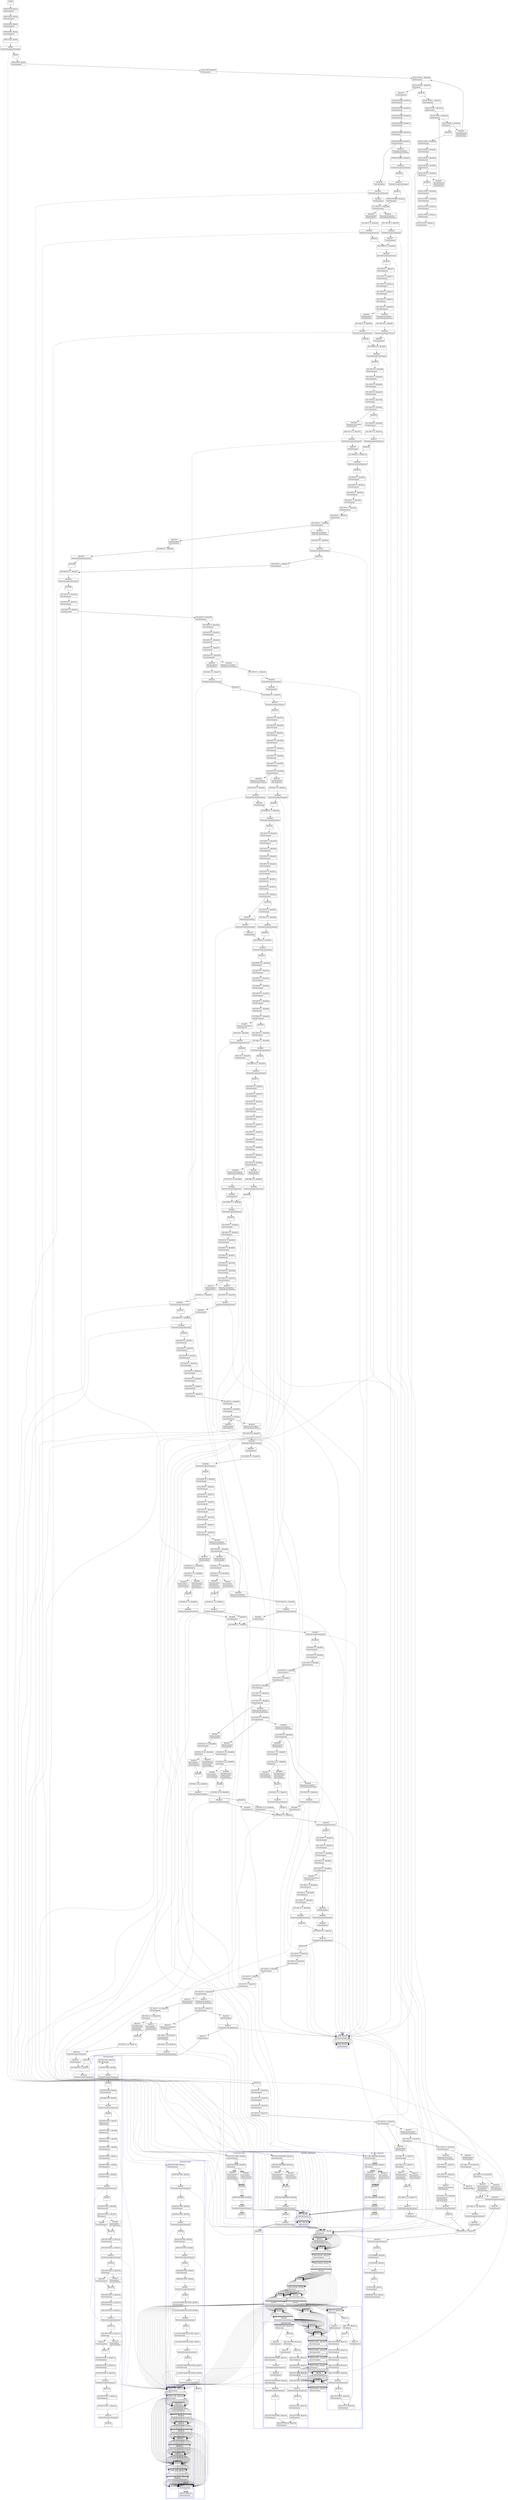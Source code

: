 digraph Cfg {
compound=true;
node [
shape = "record"
]

edge [
arrowtail = "empty"
]
Block0 [
label = "{START|}"
]
Block1 [
label = "{OPEN-FILES. Block1|OpenStatement\l}"
]
Block2 [
label = "{OPEN-FILES. Block2|MoveStatement\l}"
]
Block3 [
label = "{OPEN-FILES. Block3|MoveStatement\l}"
]
Block4 [
label = "{OPEN-FILES. Block4|MoveStatement\l}"
]
Block5 [
label = "{OPEN-FILES. Block5|}"
]
Block6 [
label = "{Block6|PerformProcedureStatement\l}"
]
subgraph cluster_1{
color = blue;
label = "HEAD-ROUTINE";
Block51 [
label = "{HEAD-ROUTINE. Block51|MoveStatement\l}"
]
Block52 [
label = "{HEAD-ROUTINE. Block52|}"
]
Block53 [
label = "{Block53|PerformProcedureStatement\l}"
]
subgraph cluster_7{
color = blue;
label = "WRITE-LINE";
Block127 [
label = "{WRITE-LINE. Block127|AddStatement\l}"
]
Block128 [
label = "{WRITE-LINE. Block128|IfStatement\l}"
]
Block129 [
label = "{Block129|MoveStatement\lMoveStatement\lWriteStatement\lMoveStatement\l}"
]
Block130 [
label = "{Block130|PerformProcedureStatement\l}"
]
subgraph cluster_21{
color = blue;
label = "WRT-LN";
Block140 [
label = "{WRT-LN. Block140|WriteStatement\l}"
]
Block141 [
label = "{WRT-LN. Block141|MoveStatement\l}"
]
Block140 -> Block141

}
Block130 -> Block140 [style=dashed]

Block131 [
label = "{Block131|MoveStatement\l}"
]
Block132 [
label = "{Block132|PerformProcedureStatement\l}"
]
subgraph cluster_22{
color = blue;
label = "WRT-LN";
Block140 [
label = "{WRT-LN. Block140|WriteStatement\l}"
]
Block141 [
label = "{WRT-LN. Block141|MoveStatement\l}"
]
Block140 -> Block141

}
Block132 -> Block140 [style=dashed]

Block133 [
label = "{Block133|MoveStatement\l}"
]
Block134 [
label = "{Block134|PerformProcedureStatement\l}"
]
subgraph cluster_23{
color = blue;
label = "WRT-LN";
Block140 [
label = "{WRT-LN. Block140|WriteStatement\l}"
]
Block141 [
label = "{WRT-LN. Block141|MoveStatement\l}"
]
Block140 -> Block141

}
Block134 -> Block140 [style=dashed]

Block135 [
label = "{Block135|MoveStatement\lMoveStatement\l}"
]
Block136 [
label = "{Block136|}"
]
Block137 [
label = "{WRITE-LINE. Block137|}"
]
Block138 [
label = "{Block138|PerformProcedureStatement\l}"
]
subgraph cluster_24{
color = blue;
label = "WRT-LN";
Block140 [
label = "{WRT-LN. Block140|WriteStatement\l}"
]
Block141 [
label = "{WRT-LN. Block141|MoveStatement\l}"
]
Block140 -> Block141

}
Block138 -> Block140 [style=dashed]

Block139 [
label = "{Block139|}"
]
Block127 -> Block128
Block128 -> Block129
Block128 -> Block136
Block129 -> Block130
Block130 -> Block131
Block131 -> Block132
Block132 -> Block133
Block133 -> Block134
Block134 -> Block135
Block135 -> Block136
Block136 -> Block137
Block137 -> Block138
Block138 -> Block139

}
Block53 -> Block127 [style=dashed]

Block54 [
label = "{Block54|}"
]
Block55 [
label = "{HEAD-ROUTINE. Block55|MoveStatement\l}"
]
Block56 [
label = "{HEAD-ROUTINE. Block56|}"
]
Block57 [
label = "{Block57|PerformProcedureStatement\l}"
]
subgraph cluster_8{
color = blue;
label = "WRITE-LINE";
Block127 [
label = "{WRITE-LINE. Block127|AddStatement\l}"
]
Block128 [
label = "{WRITE-LINE. Block128|IfStatement\l}"
]
Block129 [
label = "{Block129|MoveStatement\lMoveStatement\lWriteStatement\lMoveStatement\l}"
]
Block130 [
label = "{Block130|PerformProcedureStatement\l}"
]
Block130 -> Block140 [style=dashed]

Block131 [
label = "{Block131|MoveStatement\l}"
]
Block132 [
label = "{Block132|PerformProcedureStatement\l}"
]
Block132 -> Block140 [style=dashed]

Block133 [
label = "{Block133|MoveStatement\l}"
]
Block134 [
label = "{Block134|PerformProcedureStatement\l}"
]
Block134 -> Block140 [style=dashed]

Block135 [
label = "{Block135|MoveStatement\lMoveStatement\l}"
]
Block136 [
label = "{Block136|}"
]
Block137 [
label = "{WRITE-LINE. Block137|}"
]
Block138 [
label = "{Block138|PerformProcedureStatement\l}"
]
Block138 -> Block140 [style=dashed]

Block139 [
label = "{Block139|}"
]
Block127 -> Block128
Block128 -> Block129
Block128 -> Block136
Block129 -> Block130
Block130 -> Block131
Block131 -> Block132
Block132 -> Block133
Block133 -> Block134
Block134 -> Block135
Block135 -> Block136
Block136 -> Block137
Block137 -> Block138
Block138 -> Block139

}
Block57 -> Block127 [style=dashed]

Block58 [
label = "{Block58|}"
]
Block59 [
label = "{HEAD-ROUTINE. Block59|MoveStatement\l}"
]
Block60 [
label = "{HEAD-ROUTINE. Block60|}"
]
Block61 [
label = "{Block61|PerformProcedureStatement\l}"
]
subgraph cluster_9{
color = blue;
label = "WRITE-LINE";
Block127 [
label = "{WRITE-LINE. Block127|AddStatement\l}"
]
Block128 [
label = "{WRITE-LINE. Block128|IfStatement\l}"
]
Block129 [
label = "{Block129|MoveStatement\lMoveStatement\lWriteStatement\lMoveStatement\l}"
]
Block130 [
label = "{Block130|PerformProcedureStatement\l}"
]
Block130 -> Block140 [style=dashed]

Block131 [
label = "{Block131|MoveStatement\l}"
]
Block132 [
label = "{Block132|PerformProcedureStatement\l}"
]
Block132 -> Block140 [style=dashed]

Block133 [
label = "{Block133|MoveStatement\l}"
]
Block134 [
label = "{Block134|PerformProcedureStatement\l}"
]
Block134 -> Block140 [style=dashed]

Block135 [
label = "{Block135|MoveStatement\lMoveStatement\l}"
]
Block136 [
label = "{Block136|}"
]
Block137 [
label = "{WRITE-LINE. Block137|}"
]
Block138 [
label = "{Block138|PerformProcedureStatement\l}"
]
Block138 -> Block140 [style=dashed]

Block139 [
label = "{Block139|}"
]
Block127 -> Block128
Block128 -> Block129
Block128 -> Block136
Block129 -> Block130
Block130 -> Block131
Block131 -> Block132
Block132 -> Block133
Block133 -> Block134
Block134 -> Block135
Block135 -> Block136
Block136 -> Block137
Block137 -> Block138
Block138 -> Block139

}
Block61 -> Block127 [style=dashed]

Block62 [
label = "{Block62|}"
]
Block63 [
label = "{HEAD-ROUTINE. Block63|MoveStatement\l}"
]
Block64 [
label = "{HEAD-ROUTINE. Block64|}"
]
Block65 [
label = "{Block65|PerformProcedureStatement\l}"
]
subgraph cluster_10{
color = blue;
label = "WRITE-LINE";
Block127 [
label = "{WRITE-LINE. Block127|AddStatement\l}"
]
Block128 [
label = "{WRITE-LINE. Block128|IfStatement\l}"
]
Block129 [
label = "{Block129|MoveStatement\lMoveStatement\lWriteStatement\lMoveStatement\l}"
]
Block130 [
label = "{Block130|PerformProcedureStatement\l}"
]
Block130 -> Block140 [style=dashed]

Block131 [
label = "{Block131|MoveStatement\l}"
]
Block132 [
label = "{Block132|PerformProcedureStatement\l}"
]
Block132 -> Block140 [style=dashed]

Block133 [
label = "{Block133|MoveStatement\l}"
]
Block134 [
label = "{Block134|PerformProcedureStatement\l}"
]
Block134 -> Block140 [style=dashed]

Block135 [
label = "{Block135|MoveStatement\lMoveStatement\l}"
]
Block136 [
label = "{Block136|}"
]
Block137 [
label = "{WRITE-LINE. Block137|}"
]
Block138 [
label = "{Block138|PerformProcedureStatement\l}"
]
Block138 -> Block140 [style=dashed]

Block139 [
label = "{Block139|}"
]
Block127 -> Block128
Block128 -> Block129
Block128 -> Block136
Block129 -> Block130
Block130 -> Block131
Block131 -> Block132
Block132 -> Block133
Block133 -> Block134
Block134 -> Block135
Block135 -> Block136
Block136 -> Block137
Block137 -> Block138
Block138 -> Block139

}
Block65 -> Block127 [style=dashed]

Block66 [
label = "{Block66|}"
]
Block67 [
label = "{COLUMN-NAMES-ROUTINE. Block67|MoveStatement\l}"
]
Block68 [
label = "{COLUMN-NAMES-ROUTINE. Block68|}"
]
Block69 [
label = "{Block69|PerformProcedureStatement\l}"
]
subgraph cluster_11{
color = blue;
label = "WRITE-LINE";
Block127 [
label = "{WRITE-LINE. Block127|AddStatement\l}"
]
Block128 [
label = "{WRITE-LINE. Block128|IfStatement\l}"
]
Block129 [
label = "{Block129|MoveStatement\lMoveStatement\lWriteStatement\lMoveStatement\l}"
]
Block130 [
label = "{Block130|PerformProcedureStatement\l}"
]
Block130 -> Block140 [style=dashed]

Block131 [
label = "{Block131|MoveStatement\l}"
]
Block132 [
label = "{Block132|PerformProcedureStatement\l}"
]
Block132 -> Block140 [style=dashed]

Block133 [
label = "{Block133|MoveStatement\l}"
]
Block134 [
label = "{Block134|PerformProcedureStatement\l}"
]
Block134 -> Block140 [style=dashed]

Block135 [
label = "{Block135|MoveStatement\lMoveStatement\l}"
]
Block136 [
label = "{Block136|}"
]
Block137 [
label = "{WRITE-LINE. Block137|}"
]
Block138 [
label = "{Block138|PerformProcedureStatement\l}"
]
Block138 -> Block140 [style=dashed]

Block139 [
label = "{Block139|}"
]
Block127 -> Block128
Block128 -> Block129
Block128 -> Block136
Block129 -> Block130
Block130 -> Block131
Block131 -> Block132
Block132 -> Block133
Block133 -> Block134
Block134 -> Block135
Block135 -> Block136
Block136 -> Block137
Block137 -> Block138
Block138 -> Block139

}
Block69 -> Block127 [style=dashed]

Block70 [
label = "{Block70|}"
]
Block71 [
label = "{COLUMN-NAMES-ROUTINE. Block71|MoveStatement\l}"
]
Block72 [
label = "{COLUMN-NAMES-ROUTINE. Block72|}"
]
Block73 [
label = "{Block73|PerformProcedureStatement\l}"
]
subgraph cluster_12{
color = blue;
label = "WRITE-LINE";
Block127 [
label = "{WRITE-LINE. Block127|AddStatement\l}"
]
Block128 [
label = "{WRITE-LINE. Block128|IfStatement\l}"
]
Block129 [
label = "{Block129|MoveStatement\lMoveStatement\lWriteStatement\lMoveStatement\l}"
]
Block130 [
label = "{Block130|PerformProcedureStatement\l}"
]
Block130 -> Block140 [style=dashed]

Block131 [
label = "{Block131|MoveStatement\l}"
]
Block132 [
label = "{Block132|PerformProcedureStatement\l}"
]
Block132 -> Block140 [style=dashed]

Block133 [
label = "{Block133|MoveStatement\l}"
]
Block134 [
label = "{Block134|PerformProcedureStatement\l}"
]
Block134 -> Block140 [style=dashed]

Block135 [
label = "{Block135|MoveStatement\lMoveStatement\l}"
]
Block136 [
label = "{Block136|}"
]
Block137 [
label = "{WRITE-LINE. Block137|}"
]
Block138 [
label = "{Block138|PerformProcedureStatement\l}"
]
Block138 -> Block140 [style=dashed]

Block139 [
label = "{Block139|}"
]
Block127 -> Block128
Block128 -> Block129
Block128 -> Block136
Block129 -> Block130
Block130 -> Block131
Block131 -> Block132
Block132 -> Block133
Block133 -> Block134
Block134 -> Block135
Block135 -> Block136
Block136 -> Block137
Block137 -> Block138
Block138 -> Block139

}
Block73 -> Block127 [style=dashed]

Block74 [
label = "{Block74|}"
]
Block75 [
label = "{COLUMN-NAMES-ROUTINE. Block75|MoveStatement\l}"
]
Block76 [
label = "{COLUMN-NAMES-ROUTINE. Block76|}"
]
Block77 [
label = "{Block77|PerformProcedureStatement\l}"
]
subgraph cluster_13{
color = blue;
label = "WRITE-LINE";
Block127 [
label = "{WRITE-LINE. Block127|AddStatement\l}"
]
Block128 [
label = "{WRITE-LINE. Block128|IfStatement\l}"
]
Block129 [
label = "{Block129|MoveStatement\lMoveStatement\lWriteStatement\lMoveStatement\l}"
]
Block130 [
label = "{Block130|PerformProcedureStatement\l}"
]
Block130 -> Block140 [style=dashed]

Block131 [
label = "{Block131|MoveStatement\l}"
]
Block132 [
label = "{Block132|PerformProcedureStatement\l}"
]
Block132 -> Block140 [style=dashed]

Block133 [
label = "{Block133|MoveStatement\l}"
]
Block134 [
label = "{Block134|PerformProcedureStatement\l}"
]
Block134 -> Block140 [style=dashed]

Block135 [
label = "{Block135|MoveStatement\lMoveStatement\l}"
]
Block136 [
label = "{Block136|}"
]
Block137 [
label = "{WRITE-LINE. Block137|}"
]
Block138 [
label = "{Block138|PerformProcedureStatement\l}"
]
Block138 -> Block140 [style=dashed]

Block139 [
label = "{Block139|}"
]
Block127 -> Block128
Block128 -> Block129
Block128 -> Block136
Block129 -> Block130
Block130 -> Block131
Block131 -> Block132
Block132 -> Block133
Block133 -> Block134
Block134 -> Block135
Block135 -> Block136
Block136 -> Block137
Block137 -> Block138
Block138 -> Block139

}
Block77 -> Block127 [style=dashed]

Block78 [
label = "{Block78|}"
]
Block51 -> Block52
Block52 -> Block53
Block53 -> Block54
Block54 -> Block55
Block55 -> Block56
Block56 -> Block57
Block57 -> Block58
Block58 -> Block59
Block59 -> Block60
Block60 -> Block61
Block61 -> Block62
Block62 -> Block63
Block63 -> Block64
Block64 -> Block65
Block65 -> Block66
Block66 -> Block67
Block67 -> Block68
Block68 -> Block69
Block69 -> Block70
Block70 -> Block71
Block71 -> Block72
Block72 -> Block73
Block73 -> Block74
Block74 -> Block75
Block75 -> Block76
Block76 -> Block77
Block77 -> Block78

}
Block6 -> Block51 [style=dashed]

Block7 [
label = "{Block7|}"
]
Block8 [
label = "{OPEN-FILES. Block8|GotoStatement\l}"
]
Block187 [
label = "{CCVS1-EXIT. Block187|ExitStatement\l}"
]
Block188 [
label = "{BUILD-LEVEL-1. Block188|AddStatement\l}"
]
Block189 [
label = "{BUILD-LEVEL-1. Block189|IfStatement\l}"
]
Block190 [
label = "{Block190|GotoStatement\l}"
]
Block214 [
label = "{CHECK-ENTRIES. Block214|MoveStatement\l}"
]
Block215 [
label = "{CHECK-ENTRIES. Block215|MoveStatement\l}"
]
Block216 [
label = "{CHECK-ENTRIES. Block216|MoveStatement\l}"
]
Block217 [
label = "{CHECK-ENTRIES. Block217|MoveStatement\l}"
]
Block218 [
label = "{CHECK-ENTRIES. Block218|SetStatement\l}"
]
Block219 [
label = "{CHECK-ENTRIES. Block219|SearchStatement\l}"
]
Block220 [
label = "{Block220|AtEndCondition\l}"
]
Block221 [
label = "{Block221|PerformProcedureStatement\l}"
]
subgraph cluster_30{
color = blue;
label = "GRP-FAIL-PARGRAPH";
Block234 [
label = "{GRP-FAIL-PARGRAPH. Block234|MoveStatement\l}"
]
Block235 [
label = "{GRP-FAIL-PARGRAPH. Block235|IfStatement\l}"
]
Block236 [
label = "{Block236|MoveStatement\lSetStatement\lMoveStatement\lMoveStatement\l}"
]
Block238 [
label = "{Block238|}"
]
Block239 [
label = "{GRP-FAIL-PARGRAPH. Block239|}"
]
Block240 [
label = "{Block240|PerformProcedureStatement\l}"
]
subgraph cluster_33{
color = blue;
label = "FAIL";
Block22 [
label = "{FAIL. Block22|MoveStatement\l}"
]
Block23 [
label = "{FAIL. Block23|AddStatement\l}"
]
Block22 -> Block23

}
Block240 -> Block22 [style=dashed]

Block241 [
label = "{Block241|}"
]
Block242 [
label = "{Block242|PerformProcedureStatement\l}"
]
subgraph cluster_34{
color = blue;
label = "PRINT-DETAIL";
Block27 [
label = "{PRINT-DETAIL. Block27|IfStatement\l}"
]
Block28 [
label = "{Block28|MoveStatement\lMoveStatement\l}"
]
Block29 [
label = "{Block29|}"
]
Block30 [
label = "{PRINT-DETAIL. Block30|MoveStatement\l}"
]
Block31 [
label = "{PRINT-DETAIL. Block31|}"
]
Block32 [
label = "{Block32|PerformProcedureStatement\l}"
]
subgraph cluster_3{
color = blue;
label = "WRITE-LINE";
Block127 [
label = "{WRITE-LINE. Block127|AddStatement\l}"
]
Block128 [
label = "{WRITE-LINE. Block128|IfStatement\l}"
]
Block129 [
label = "{Block129|MoveStatement\lMoveStatement\lWriteStatement\lMoveStatement\l}"
]
Block130 [
label = "{Block130|PerformProcedureStatement\l}"
]
Block130 -> Block140 [style=dashed]

Block131 [
label = "{Block131|MoveStatement\l}"
]
Block132 [
label = "{Block132|PerformProcedureStatement\l}"
]
Block132 -> Block140 [style=dashed]

Block133 [
label = "{Block133|MoveStatement\l}"
]
Block134 [
label = "{Block134|PerformProcedureStatement\l}"
]
Block134 -> Block140 [style=dashed]

Block135 [
label = "{Block135|MoveStatement\lMoveStatement\l}"
]
Block136 [
label = "{Block136|}"
]
Block137 [
label = "{WRITE-LINE. Block137|}"
]
Block138 [
label = "{Block138|PerformProcedureStatement\l}"
]
Block138 -> Block140 [style=dashed]

Block139 [
label = "{Block139|}"
]
Block127 -> Block128
Block128 -> Block129
Block128 -> Block136
Block129 -> Block130
Block130 -> Block131
Block131 -> Block132
Block132 -> Block133
Block133 -> Block134
Block134 -> Block135
Block135 -> Block136
Block136 -> Block137
Block137 -> Block138
Block138 -> Block139

}
Block32 -> Block127 [style=dashed]

Block33 [
label = "{Block33|}"
]
Block34 [
label = "{PRINT-DETAIL. Block34|IfStatement\l}"
]
Block35 [
label = "{Block35|}"
]
Block36 [
label = "{Block36|PerformProcedureStatement\l}"
]
subgraph cluster_4{
color = blue;
label = "WRITE-LINE";
Block127 [
label = "{WRITE-LINE. Block127|AddStatement\l}"
]
Block128 [
label = "{WRITE-LINE. Block128|IfStatement\l}"
]
Block129 [
label = "{Block129|MoveStatement\lMoveStatement\lWriteStatement\lMoveStatement\l}"
]
Block130 [
label = "{Block130|PerformProcedureStatement\l}"
]
Block130 -> Block140 [style=dashed]

Block131 [
label = "{Block131|MoveStatement\l}"
]
Block132 [
label = "{Block132|PerformProcedureStatement\l}"
]
Block132 -> Block140 [style=dashed]

Block133 [
label = "{Block133|MoveStatement\l}"
]
Block134 [
label = "{Block134|PerformProcedureStatement\l}"
]
Block134 -> Block140 [style=dashed]

Block135 [
label = "{Block135|MoveStatement\lMoveStatement\l}"
]
Block136 [
label = "{Block136|}"
]
Block137 [
label = "{WRITE-LINE. Block137|}"
]
Block138 [
label = "{Block138|PerformProcedureStatement\l}"
]
Block138 -> Block140 [style=dashed]

Block139 [
label = "{Block139|}"
]
Block127 -> Block128
Block128 -> Block129
Block128 -> Block136
Block129 -> Block130
Block130 -> Block131
Block131 -> Block132
Block132 -> Block133
Block133 -> Block134
Block134 -> Block135
Block135 -> Block136
Block136 -> Block137
Block137 -> Block138
Block138 -> Block139

}
Block36 -> Block127 [style=dashed]

Block37 [
label = "{Block37|}"
]
Block38 [
label = "{Block38|PerformProcedureStatement\l}"
]
subgraph cluster_5{
color = blue;
label = "FAIL-ROUTINE";
Block145 [
label = "{FAIL-ROUTINE. Block145|IfStatement\l}"
]
Block146 [
label = "{Block146|GotoStatement\l}"
]
Block162 [
label = "{FAIL-ROUTINE-WRITE. Block162|MoveStatement\l}"
]
Block163 [
label = "{Block163|PerformProcedureStatement\l}"
]
subgraph cluster_27{
color = blue;
label = "WRITE-LINE";
Block127 [
label = "{WRITE-LINE. Block127|AddStatement\l}"
]
Block128 [
label = "{WRITE-LINE. Block128|IfStatement\l}"
]
Block129 [
label = "{Block129|MoveStatement\lMoveStatement\lWriteStatement\lMoveStatement\l}"
]
Block130 [
label = "{Block130|PerformProcedureStatement\l}"
]
Block130 -> Block140 [style=dashed]

Block131 [
label = "{Block131|MoveStatement\l}"
]
Block132 [
label = "{Block132|PerformProcedureStatement\l}"
]
Block132 -> Block140 [style=dashed]

Block133 [
label = "{Block133|MoveStatement\l}"
]
Block134 [
label = "{Block134|PerformProcedureStatement\l}"
]
Block134 -> Block140 [style=dashed]

Block135 [
label = "{Block135|MoveStatement\lMoveStatement\l}"
]
Block136 [
label = "{Block136|}"
]
Block137 [
label = "{WRITE-LINE. Block137|}"
]
Block138 [
label = "{Block138|PerformProcedureStatement\l}"
]
Block138 -> Block140 [style=dashed]

Block139 [
label = "{Block139|}"
]
Block127 -> Block128
Block128 -> Block129
Block128 -> Block136
Block129 -> Block130
Block130 -> Block131
Block131 -> Block132
Block132 -> Block133
Block133 -> Block134
Block134 -> Block135
Block135 -> Block136
Block136 -> Block137
Block137 -> Block138
Block138 -> Block139

}
Block163 -> Block127 [style=dashed]

Block164 [
label = "{Block164|MoveStatement\l}"
]
Block165 [
label = "{FAIL-ROUTINE-WRITE. Block165|MoveStatement\l}"
]
Block166 [
label = "{Block166|PerformProcedureStatement\l}"
]
subgraph cluster_28{
color = blue;
label = "WRITE-LINE";
Block127 [
label = "{WRITE-LINE. Block127|AddStatement\l}"
]
Block128 [
label = "{WRITE-LINE. Block128|IfStatement\l}"
]
Block129 [
label = "{Block129|MoveStatement\lMoveStatement\lWriteStatement\lMoveStatement\l}"
]
Block130 [
label = "{Block130|PerformProcedureStatement\l}"
]
Block130 -> Block140 [style=dashed]

Block131 [
label = "{Block131|MoveStatement\l}"
]
Block132 [
label = "{Block132|PerformProcedureStatement\l}"
]
Block132 -> Block140 [style=dashed]

Block133 [
label = "{Block133|MoveStatement\l}"
]
Block134 [
label = "{Block134|PerformProcedureStatement\l}"
]
Block134 -> Block140 [style=dashed]

Block135 [
label = "{Block135|MoveStatement\lMoveStatement\l}"
]
Block136 [
label = "{Block136|}"
]
Block137 [
label = "{WRITE-LINE. Block137|}"
]
Block138 [
label = "{Block138|PerformProcedureStatement\l}"
]
Block138 -> Block140 [style=dashed]

Block139 [
label = "{Block139|}"
]
Block127 -> Block128
Block128 -> Block129
Block128 -> Block136
Block129 -> Block130
Block130 -> Block131
Block131 -> Block132
Block132 -> Block133
Block133 -> Block134
Block134 -> Block135
Block135 -> Block136
Block136 -> Block137
Block137 -> Block138
Block138 -> Block139

}
Block166 -> Block127 [style=dashed]

Block167 [
label = "{Block167|}"
]
Block168 [
label = "{FAIL-ROUTINE-WRITE. Block168|MoveStatement\l}"
]
Block169 [
label = "{FAIL-ROUTINE-EX. Block169|ExitStatement\l}"
]
Block148 [
label = "{Block148|}"
]
Block149 [
label = "{FAIL-ROUTINE. Block149|IfStatement\l}"
]
Block150 [
label = "{Block150|GotoStatement\l}"
]
Block152 [
label = "{Block152|}"
]
Block153 [
label = "{FAIL-ROUTINE. Block153|MoveStatement\l}"
]
Block154 [
label = "{FAIL-ROUTINE. Block154|MoveStatement\l}"
]
Block155 [
label = "{FAIL-ROUTINE. Block155|MoveStatement\l}"
]
Block156 [
label = "{FAIL-ROUTINE. Block156|}"
]
Block157 [
label = "{Block157|PerformProcedureStatement\l}"
]
subgraph cluster_26{
color = blue;
label = "WRITE-LINE";
Block127 [
label = "{WRITE-LINE. Block127|AddStatement\l}"
]
Block128 [
label = "{WRITE-LINE. Block128|IfStatement\l}"
]
Block129 [
label = "{Block129|MoveStatement\lMoveStatement\lWriteStatement\lMoveStatement\l}"
]
Block130 [
label = "{Block130|PerformProcedureStatement\l}"
]
Block130 -> Block140 [style=dashed]

Block131 [
label = "{Block131|MoveStatement\l}"
]
Block132 [
label = "{Block132|PerformProcedureStatement\l}"
]
Block132 -> Block140 [style=dashed]

Block133 [
label = "{Block133|MoveStatement\l}"
]
Block134 [
label = "{Block134|PerformProcedureStatement\l}"
]
Block134 -> Block140 [style=dashed]

Block135 [
label = "{Block135|MoveStatement\lMoveStatement\l}"
]
Block136 [
label = "{Block136|}"
]
Block137 [
label = "{WRITE-LINE. Block137|}"
]
Block138 [
label = "{Block138|PerformProcedureStatement\l}"
]
Block138 -> Block140 [style=dashed]

Block139 [
label = "{Block139|}"
]
Block127 -> Block128
Block128 -> Block129
Block128 -> Block136
Block129 -> Block130
Block130 -> Block131
Block131 -> Block132
Block132 -> Block133
Block133 -> Block134
Block134 -> Block135
Block135 -> Block136
Block136 -> Block137
Block137 -> Block138
Block138 -> Block139

}
Block157 -> Block127 [style=dashed]

Block158 [
label = "{Block158|}"
]
Block159 [
label = "{FAIL-ROUTINE. Block159|MoveStatement\l}"
]
Block160 [
label = "{FAIL-ROUTINE. Block160|GotoStatement\l}"
]
Block145 -> Block146
Block145 -> Block148
Block146 -> Block162
Block162 -> Block163
Block163 -> Block164
Block164 -> Block165
Block165 -> Block166
Block166 -> Block167
Block167 -> Block168
Block168 -> Block169
Block148 -> Block149
Block149 -> Block150
Block149 -> Block152
Block150 -> Block162
Block152 -> Block153
Block153 -> Block154
Block154 -> Block155
Block155 -> Block156
Block156 -> Block157
Block157 -> Block158
Block158 -> Block159
Block159 -> Block160
Block160 -> Block169

}
Block38 -> Block145 [style=dashed]

Block39 [
label = "{Block39|}"
]
Block43 [
label = "{Block43|}"
]
Block44 [
label = "{PRINT-DETAIL. Block44|MoveStatement\l}"
]
Block45 [
label = "{PRINT-DETAIL. Block45|MoveStatement\l}"
]
Block46 [
label = "{PRINT-DETAIL. Block46|MoveStatement\l}"
]
Block47 [
label = "{PRINT-DETAIL. Block47|IfStatement\l}"
]
Block48 [
label = "{Block48|MoveStatement\l}"
]
Block49 [
label = "{Block49|}"
]
Block50 [
label = "{PRINT-DETAIL. Block50|MoveStatement\l}"
]
Block40 [
label = "{Block40|ElseCondition\l}"
]
Block41 [
label = "{Block41|PerformProcedureStatement\l}"
]
subgraph cluster_6{
color = blue;
label = "BAIL-OUT";
Block170 [
label = "{BAIL-OUT. Block170|IfStatement\l}"
]
Block171 [
label = "{Block171|GotoStatement\l}"
]
Block178 [
label = "{BAIL-OUT-WRITE. Block178|MoveStatement\l}"
]
Block179 [
label = "{BAIL-OUT-WRITE. Block179|MoveStatement\l}"
]
Block180 [
label = "{BAIL-OUT-WRITE. Block180|MoveStatement\l}"
]
Block181 [
label = "{BAIL-OUT-WRITE. Block181|MoveStatement\l}"
]
Block182 [
label = "{BAIL-OUT-WRITE. Block182|}"
]
Block183 [
label = "{Block183|PerformProcedureStatement\l}"
]
subgraph cluster_29{
color = blue;
label = "WRITE-LINE";
Block127 [
label = "{WRITE-LINE. Block127|AddStatement\l}"
]
Block128 [
label = "{WRITE-LINE. Block128|IfStatement\l}"
]
Block129 [
label = "{Block129|MoveStatement\lMoveStatement\lWriteStatement\lMoveStatement\l}"
]
Block130 [
label = "{Block130|PerformProcedureStatement\l}"
]
Block130 -> Block140 [style=dashed]

Block131 [
label = "{Block131|MoveStatement\l}"
]
Block132 [
label = "{Block132|PerformProcedureStatement\l}"
]
Block132 -> Block140 [style=dashed]

Block133 [
label = "{Block133|MoveStatement\l}"
]
Block134 [
label = "{Block134|PerformProcedureStatement\l}"
]
Block134 -> Block140 [style=dashed]

Block135 [
label = "{Block135|MoveStatement\lMoveStatement\l}"
]
Block136 [
label = "{Block136|}"
]
Block137 [
label = "{WRITE-LINE. Block137|}"
]
Block138 [
label = "{Block138|PerformProcedureStatement\l}"
]
Block138 -> Block140 [style=dashed]

Block139 [
label = "{Block139|}"
]
Block127 -> Block128
Block128 -> Block129
Block128 -> Block136
Block129 -> Block130
Block130 -> Block131
Block131 -> Block132
Block132 -> Block133
Block133 -> Block134
Block134 -> Block135
Block135 -> Block136
Block136 -> Block137
Block137 -> Block138
Block138 -> Block139

}
Block183 -> Block127 [style=dashed]

Block184 [
label = "{Block184|}"
]
Block185 [
label = "{BAIL-OUT-WRITE. Block185|MoveStatement\l}"
]
Block186 [
label = "{BAIL-OUT-EX. Block186|ExitStatement\l}"
]
Block173 [
label = "{Block173|}"
]
Block174 [
label = "{BAIL-OUT. Block174|IfStatement\l}"
]
Block175 [
label = "{Block175|GotoStatement\l}"
]
Block177 [
label = "{Block177|}"
]
Block170 -> Block171
Block170 -> Block173
Block171 -> Block178
Block178 -> Block179
Block179 -> Block180
Block180 -> Block181
Block181 -> Block182
Block182 -> Block183
Block183 -> Block184
Block184 -> Block185
Block185 -> Block186
Block173 -> Block174
Block174 -> Block175
Block174 -> Block177
Block175 -> Block186
Block177 -> Block178

}
Block41 -> Block170 [style=dashed]

Block42 [
label = "{Block42|}"
]
Block27 -> Block28
Block27 -> Block29
Block28 -> Block29
Block29 -> Block30
Block30 -> Block31
Block31 -> Block32
Block32 -> Block33
Block33 -> Block34
Block34 -> Block35
Block34 -> Block40
Block35 -> Block36
Block36 -> Block37
Block37 -> Block38
Block38 -> Block39
Block39 -> Block43
Block43 -> Block44
Block44 -> Block45
Block45 -> Block46
Block46 -> Block47
Block47 -> Block48
Block47 -> Block49
Block48 -> Block49
Block49 -> Block50
Block40 -> Block41
Block41 -> Block42
Block42 -> Block43

}
Block242 -> Block27 [style=dashed]

Block243 [
label = "{Block243|}"
]
Block237 [
label = "{Block237|ElseCondition\lMoveStatement\lMoveStatement\l}"
]
Block234 -> Block235
Block235 -> Block236
Block235 -> Block237
Block236 -> Block238
Block238 -> Block239
Block239 -> Block240
Block240 -> Block241
Block241 -> Block242
Block242 -> Block243
Block237 -> Block238

}
Block221 -> Block234 [style=dashed]

Block222 [
label = "{Block222|GotoStatement\l}"
]
Block249 [
label = "{TH1-TEST-F1-2. Block249|SearchStatement\l}"
]
Block250 [
label = "{Block250|AtEndCondition\lGotoStatement\l}"
]
Block264 [
label = "{TH1-FAIL-F1-2. Block264|}"
]
Block265 [
label = "{Block265|PerformProcedureStatement\l}"
]
subgraph cluster_37{
color = blue;
label = "FAIL";
Block22 [
label = "{FAIL. Block22|MoveStatement\l}"
]
Block23 [
label = "{FAIL. Block23|AddStatement\l}"
]
Block22 -> Block23

}
Block265 -> Block22 [style=dashed]

Block266 [
label = "{Block266|}"
]
Block267 [
label = "{TH1-WRITE-F1-2. Block267|}"
]
Block268 [
label = "{Block268|PerformProcedureStatement\l}"
]
subgraph cluster_38{
color = blue;
label = "PRINT-DETAIL";
Block27 [
label = "{PRINT-DETAIL. Block27|IfStatement\l}"
]
Block28 [
label = "{Block28|MoveStatement\lMoveStatement\l}"
]
Block29 [
label = "{Block29|}"
]
Block30 [
label = "{PRINT-DETAIL. Block30|MoveStatement\l}"
]
Block31 [
label = "{PRINT-DETAIL. Block31|}"
]
Block32 [
label = "{Block32|PerformProcedureStatement\l}"
]
Block32 -> Block127 [style=dashed]

Block33 [
label = "{Block33|}"
]
Block34 [
label = "{PRINT-DETAIL. Block34|IfStatement\l}"
]
Block35 [
label = "{Block35|}"
]
Block36 [
label = "{Block36|PerformProcedureStatement\l}"
]
Block36 -> Block127 [style=dashed]

Block37 [
label = "{Block37|}"
]
Block38 [
label = "{Block38|PerformProcedureStatement\l}"
]
Block38 -> Block145 [style=dashed]

Block39 [
label = "{Block39|}"
]
Block43 [
label = "{Block43|}"
]
Block44 [
label = "{PRINT-DETAIL. Block44|MoveStatement\l}"
]
Block45 [
label = "{PRINT-DETAIL. Block45|MoveStatement\l}"
]
Block46 [
label = "{PRINT-DETAIL. Block46|MoveStatement\l}"
]
Block47 [
label = "{PRINT-DETAIL. Block47|IfStatement\l}"
]
Block48 [
label = "{Block48|MoveStatement\l}"
]
Block49 [
label = "{Block49|}"
]
Block50 [
label = "{PRINT-DETAIL. Block50|MoveStatement\l}"
]
Block40 [
label = "{Block40|ElseCondition\l}"
]
Block41 [
label = "{Block41|PerformProcedureStatement\l}"
]
Block41 -> Block170 [style=dashed]

Block42 [
label = "{Block42|}"
]
Block27 -> Block28
Block27 -> Block29
Block28 -> Block29
Block29 -> Block30
Block30 -> Block31
Block31 -> Block32
Block32 -> Block33
Block33 -> Block34
Block34 -> Block35
Block34 -> Block40
Block35 -> Block36
Block36 -> Block37
Block37 -> Block38
Block38 -> Block39
Block39 -> Block43
Block43 -> Block44
Block44 -> Block45
Block45 -> Block46
Block46 -> Block47
Block47 -> Block48
Block47 -> Block49
Block48 -> Block49
Block49 -> Block50
Block40 -> Block41
Block41 -> Block42
Block42 -> Block43

}
Block268 -> Block27 [style=dashed]

Block269 [
label = "{Block269|}"
]
Block270 [
label = "{TH1-INIT-F1-3. Block270|MoveStatement\l}"
]
Block271 [
label = "{TH1-INIT-F1-3. Block271|MoveStatement\l}"
]
Block272 [
label = "{TH1-INIT-F1-3. Block272|MoveStatement\l}"
]
Block273 [
label = "{TH1-INIT-F1-3. Block273|MoveStatement\l}"
]
Block274 [
label = "{TH1-INIT-F1-3. Block274|SetStatement\l}"
]
Block275 [
label = "{TH1-TEST-F1-3. Block275|SearchStatement\l}"
]
Block276 [
label = "{Block276|AtEndCondition\lGotoStatement\l}"
]
Block290 [
label = "{TH1-FAIL-F1-3. Block290|}"
]
Block291 [
label = "{Block291|PerformProcedureStatement\l}"
]
subgraph cluster_41{
color = blue;
label = "FAIL";
Block22 [
label = "{FAIL. Block22|MoveStatement\l}"
]
Block23 [
label = "{FAIL. Block23|AddStatement\l}"
]
Block22 -> Block23

}
Block291 -> Block22 [style=dashed]

Block292 [
label = "{Block292|}"
]
Block293 [
label = "{TH1-WRITE-F1-3. Block293|}"
]
Block294 [
label = "{Block294|PerformProcedureStatement\l}"
]
subgraph cluster_42{
color = blue;
label = "PRINT-DETAIL";
Block27 [
label = "{PRINT-DETAIL. Block27|IfStatement\l}"
]
Block28 [
label = "{Block28|MoveStatement\lMoveStatement\l}"
]
Block29 [
label = "{Block29|}"
]
Block30 [
label = "{PRINT-DETAIL. Block30|MoveStatement\l}"
]
Block31 [
label = "{PRINT-DETAIL. Block31|}"
]
Block32 [
label = "{Block32|PerformProcedureStatement\l}"
]
Block32 -> Block127 [style=dashed]

Block33 [
label = "{Block33|}"
]
Block34 [
label = "{PRINT-DETAIL. Block34|IfStatement\l}"
]
Block35 [
label = "{Block35|}"
]
Block36 [
label = "{Block36|PerformProcedureStatement\l}"
]
Block36 -> Block127 [style=dashed]

Block37 [
label = "{Block37|}"
]
Block38 [
label = "{Block38|PerformProcedureStatement\l}"
]
Block38 -> Block145 [style=dashed]

Block39 [
label = "{Block39|}"
]
Block43 [
label = "{Block43|}"
]
Block44 [
label = "{PRINT-DETAIL. Block44|MoveStatement\l}"
]
Block45 [
label = "{PRINT-DETAIL. Block45|MoveStatement\l}"
]
Block46 [
label = "{PRINT-DETAIL. Block46|MoveStatement\l}"
]
Block47 [
label = "{PRINT-DETAIL. Block47|IfStatement\l}"
]
Block48 [
label = "{Block48|MoveStatement\l}"
]
Block49 [
label = "{Block49|}"
]
Block50 [
label = "{PRINT-DETAIL. Block50|MoveStatement\l}"
]
Block40 [
label = "{Block40|ElseCondition\l}"
]
Block41 [
label = "{Block41|PerformProcedureStatement\l}"
]
Block41 -> Block170 [style=dashed]

Block42 [
label = "{Block42|}"
]
Block27 -> Block28
Block27 -> Block29
Block28 -> Block29
Block29 -> Block30
Block30 -> Block31
Block31 -> Block32
Block32 -> Block33
Block33 -> Block34
Block34 -> Block35
Block34 -> Block40
Block35 -> Block36
Block36 -> Block37
Block37 -> Block38
Block38 -> Block39
Block39 -> Block43
Block43 -> Block44
Block44 -> Block45
Block45 -> Block46
Block46 -> Block47
Block47 -> Block48
Block47 -> Block49
Block48 -> Block49
Block49 -> Block50
Block40 -> Block41
Block41 -> Block42
Block42 -> Block43

}
Block294 -> Block27 [style=dashed]

Block295 [
label = "{Block295|}"
]
Block296 [
label = "{TH1-INIT-F1-4. Block296|MoveStatement\l}"
]
Block297 [
label = "{TH1-INIT-F1-4. Block297|MoveStatement\l}"
]
Block298 [
label = "{TH1-INIT-F1-4. Block298|MoveStatement\l}"
]
Block299 [
label = "{TH1-INIT-F1-4. Block299|MoveStatement\l}"
]
Block300 [
label = "{TH1-INIT-F1-4. Block300|SetStatement\l}"
]
Block301 [
label = "{TH1-TEST-F1-4. Block301|SearchStatement\l}"
]
Block302 [
label = "{Block302|WhenSearchCondition\lGotoStatement\l}"
]
Block307 [
label = "{PASS-TH1-F1-4. Block307|}"
]
Block308 [
label = "{Block308|PerformProcedureStatement\l}"
]
subgraph cluster_43{
color = blue;
label = "PASS";
Block20 [
label = "{PASS. Block20|MoveStatement\l}"
]
Block21 [
label = "{PASS. Block21|AddStatement\l}"
]
Block20 -> Block21

}
Block308 -> Block20 [style=dashed]

Block309 [
label = "{Block309|GotoStatement\l}"
]
Block319 [
label = "{TH1-WRITE-F1-4. Block319|}"
]
Block320 [
label = "{Block320|PerformProcedureStatement\l}"
]
subgraph cluster_46{
color = blue;
label = "PRINT-DETAIL";
Block27 [
label = "{PRINT-DETAIL. Block27|IfStatement\l}"
]
Block28 [
label = "{Block28|MoveStatement\lMoveStatement\l}"
]
Block29 [
label = "{Block29|}"
]
Block30 [
label = "{PRINT-DETAIL. Block30|MoveStatement\l}"
]
Block31 [
label = "{PRINT-DETAIL. Block31|}"
]
Block32 [
label = "{Block32|PerformProcedureStatement\l}"
]
Block32 -> Block127 [style=dashed]

Block33 [
label = "{Block33|}"
]
Block34 [
label = "{PRINT-DETAIL. Block34|IfStatement\l}"
]
Block35 [
label = "{Block35|}"
]
Block36 [
label = "{Block36|PerformProcedureStatement\l}"
]
Block36 -> Block127 [style=dashed]

Block37 [
label = "{Block37|}"
]
Block38 [
label = "{Block38|PerformProcedureStatement\l}"
]
Block38 -> Block145 [style=dashed]

Block39 [
label = "{Block39|}"
]
Block43 [
label = "{Block43|}"
]
Block44 [
label = "{PRINT-DETAIL. Block44|MoveStatement\l}"
]
Block45 [
label = "{PRINT-DETAIL. Block45|MoveStatement\l}"
]
Block46 [
label = "{PRINT-DETAIL. Block46|MoveStatement\l}"
]
Block47 [
label = "{PRINT-DETAIL. Block47|IfStatement\l}"
]
Block48 [
label = "{Block48|MoveStatement\l}"
]
Block49 [
label = "{Block49|}"
]
Block50 [
label = "{PRINT-DETAIL. Block50|MoveStatement\l}"
]
Block40 [
label = "{Block40|ElseCondition\l}"
]
Block41 [
label = "{Block41|PerformProcedureStatement\l}"
]
Block41 -> Block170 [style=dashed]

Block42 [
label = "{Block42|}"
]
Block27 -> Block28
Block27 -> Block29
Block28 -> Block29
Block29 -> Block30
Block30 -> Block31
Block31 -> Block32
Block32 -> Block33
Block33 -> Block34
Block34 -> Block35
Block34 -> Block40
Block35 -> Block36
Block36 -> Block37
Block37 -> Block38
Block38 -> Block39
Block39 -> Block43
Block43 -> Block44
Block44 -> Block45
Block45 -> Block46
Block46 -> Block47
Block47 -> Block48
Block47 -> Block49
Block48 -> Block49
Block49 -> Block50
Block40 -> Block41
Block41 -> Block42
Block42 -> Block43

}
Block320 -> Block27 [style=dashed]

Block321 [
label = "{Block321|}"
]
Block322 [
label = "{TH2-INIT-F1-1. Block322|MoveStatement\l}"
]
Block323 [
label = "{TH2-INIT-F1-1. Block323|MoveStatement\l}"
]
Block324 [
label = "{TH2-INIT-F1-1. Block324|MoveStatement\l}"
]
Block325 [
label = "{TH2-INIT-F1-1. Block325|MoveStatement\l}"
]
Block326 [
label = "{TH2-INIT-F1-1. Block326|MoveStatement\l}"
]
Block327 [
label = "{TH2-INIT-F1-1. Block327|SetStatement\l}"
]
Block328 [
label = "{TH2-TEST-F1-1. Block328|SearchStatement\l}"
]
Block329 [
label = "{Block329|AtEndCondition\lGotoStatement\l}"
]
Block344 [
label = "{TH2-FAIL-F1-1. Block344|}"
]
Block345 [
label = "{Block345|PerformProcedureStatement\l}"
]
subgraph cluster_49{
color = blue;
label = "SEC-FAIL-PARGRAF";
Block436 [
label = "{SEC-FAIL-PARGRAF. Block436|MoveStatement\l}"
]
Block437 [
label = "{SEC-FAIL-PARGRAF. Block437|IfStatement\l}"
]
Block438 [
label = "{Block438|MoveStatement\lSetStatement\lMoveStatement\lMoveStatement\l}"
]
Block440 [
label = "{Block440|}"
]
Block441 [
label = "{SEC-FAIL-PARGRAF. Block441|}"
]
Block442 [
label = "{Block442|PerformProcedureStatement\l}"
]
subgraph cluster_63{
color = blue;
label = "FAIL";
Block22 [
label = "{FAIL. Block22|MoveStatement\l}"
]
Block23 [
label = "{FAIL. Block23|AddStatement\l}"
]
Block22 -> Block23

}
Block442 -> Block22 [style=dashed]

Block443 [
label = "{Block443|}"
]
Block439 [
label = "{Block439|ElseCondition\lMoveStatement\lMoveStatement\l}"
]
Block436 -> Block437
Block437 -> Block438
Block437 -> Block439
Block438 -> Block440
Block440 -> Block441
Block441 -> Block442
Block442 -> Block443
Block439 -> Block440

}
Block345 -> Block436 [style=dashed]

Block346 [
label = "{Block346|}"
]
Block347 [
label = "{TH2-WRITE-F1-1. Block347|}"
]
Block348 [
label = "{Block348|PerformProcedureStatement\l}"
]
subgraph cluster_50{
color = blue;
label = "PRINT-DETAIL";
Block27 [
label = "{PRINT-DETAIL. Block27|IfStatement\l}"
]
Block28 [
label = "{Block28|MoveStatement\lMoveStatement\l}"
]
Block29 [
label = "{Block29|}"
]
Block30 [
label = "{PRINT-DETAIL. Block30|MoveStatement\l}"
]
Block31 [
label = "{PRINT-DETAIL. Block31|}"
]
Block32 [
label = "{Block32|PerformProcedureStatement\l}"
]
Block32 -> Block127 [style=dashed]

Block33 [
label = "{Block33|}"
]
Block34 [
label = "{PRINT-DETAIL. Block34|IfStatement\l}"
]
Block35 [
label = "{Block35|}"
]
Block36 [
label = "{Block36|PerformProcedureStatement\l}"
]
Block36 -> Block127 [style=dashed]

Block37 [
label = "{Block37|}"
]
Block38 [
label = "{Block38|PerformProcedureStatement\l}"
]
Block38 -> Block145 [style=dashed]

Block39 [
label = "{Block39|}"
]
Block43 [
label = "{Block43|}"
]
Block44 [
label = "{PRINT-DETAIL. Block44|MoveStatement\l}"
]
Block45 [
label = "{PRINT-DETAIL. Block45|MoveStatement\l}"
]
Block46 [
label = "{PRINT-DETAIL. Block46|MoveStatement\l}"
]
Block47 [
label = "{PRINT-DETAIL. Block47|IfStatement\l}"
]
Block48 [
label = "{Block48|MoveStatement\l}"
]
Block49 [
label = "{Block49|}"
]
Block50 [
label = "{PRINT-DETAIL. Block50|MoveStatement\l}"
]
Block40 [
label = "{Block40|ElseCondition\l}"
]
Block41 [
label = "{Block41|PerformProcedureStatement\l}"
]
Block41 -> Block170 [style=dashed]

Block42 [
label = "{Block42|}"
]
Block27 -> Block28
Block27 -> Block29
Block28 -> Block29
Block29 -> Block30
Block30 -> Block31
Block31 -> Block32
Block32 -> Block33
Block33 -> Block34
Block34 -> Block35
Block34 -> Block40
Block35 -> Block36
Block36 -> Block37
Block37 -> Block38
Block38 -> Block39
Block39 -> Block43
Block43 -> Block44
Block44 -> Block45
Block45 -> Block46
Block46 -> Block47
Block47 -> Block48
Block47 -> Block49
Block48 -> Block49
Block49 -> Block50
Block40 -> Block41
Block41 -> Block42
Block42 -> Block43

}
Block348 -> Block27 [style=dashed]

Block349 [
label = "{Block349|}"
]
Block350 [
label = "{TH2-INIT-F1-2. Block350|MoveStatement\l}"
]
Block351 [
label = "{TH2-INIT-F1-2. Block351|MoveStatement\l}"
]
Block352 [
label = "{TH2-INIT-F1-2. Block352|MoveStatement\l}"
]
Block353 [
label = "{TH2-INIT-F1-2. Block353|MoveStatement\l}"
]
Block354 [
label = "{TH2-INIT-F1-2. Block354|MoveStatement\l}"
]
Block355 [
label = "{TH2-INIT-F1-2. Block355|MoveStatement\l}"
]
Block356 [
label = "{TH2-INIT-F1-2. Block356|SetStatement\l}"
]
Block357 [
label = "{TH2-INIT-F1-2. Block357|SetStatement\l}"
]
Block358 [
label = "{TH2-TEST-F1-2. Block358|SearchStatement\l}"
]
Block359 [
label = "{Block359|AtEndCondition\lGotoStatement\l}"
]
Block373 [
label = "{TH2-FAIL-F1-2. Block373|}"
]
Block374 [
label = "{Block374|PerformProcedureStatement\l}"
]
subgraph cluster_53{
color = blue;
label = "SEC-FAIL-PARGRAF";
Block436 [
label = "{SEC-FAIL-PARGRAF. Block436|MoveStatement\l}"
]
Block437 [
label = "{SEC-FAIL-PARGRAF. Block437|IfStatement\l}"
]
Block438 [
label = "{Block438|MoveStatement\lSetStatement\lMoveStatement\lMoveStatement\l}"
]
Block440 [
label = "{Block440|}"
]
Block441 [
label = "{SEC-FAIL-PARGRAF. Block441|}"
]
Block442 [
label = "{Block442|PerformProcedureStatement\l}"
]
Block442 -> Block22 [style=dashed]

Block443 [
label = "{Block443|}"
]
Block439 [
label = "{Block439|ElseCondition\lMoveStatement\lMoveStatement\l}"
]
Block436 -> Block437
Block437 -> Block438
Block437 -> Block439
Block438 -> Block440
Block440 -> Block441
Block441 -> Block442
Block442 -> Block443
Block439 -> Block440

}
Block374 -> Block436 [style=dashed]

Block375 [
label = "{Block375|}"
]
Block376 [
label = "{TH2-WRITE-F1-2. Block376|}"
]
Block377 [
label = "{Block377|PerformProcedureStatement\l}"
]
subgraph cluster_54{
color = blue;
label = "PRINT-DETAIL";
Block27 [
label = "{PRINT-DETAIL. Block27|IfStatement\l}"
]
Block28 [
label = "{Block28|MoveStatement\lMoveStatement\l}"
]
Block29 [
label = "{Block29|}"
]
Block30 [
label = "{PRINT-DETAIL. Block30|MoveStatement\l}"
]
Block31 [
label = "{PRINT-DETAIL. Block31|}"
]
Block32 [
label = "{Block32|PerformProcedureStatement\l}"
]
Block32 -> Block127 [style=dashed]

Block33 [
label = "{Block33|}"
]
Block34 [
label = "{PRINT-DETAIL. Block34|IfStatement\l}"
]
Block35 [
label = "{Block35|}"
]
Block36 [
label = "{Block36|PerformProcedureStatement\l}"
]
Block36 -> Block127 [style=dashed]

Block37 [
label = "{Block37|}"
]
Block38 [
label = "{Block38|PerformProcedureStatement\l}"
]
Block38 -> Block145 [style=dashed]

Block39 [
label = "{Block39|}"
]
Block43 [
label = "{Block43|}"
]
Block44 [
label = "{PRINT-DETAIL. Block44|MoveStatement\l}"
]
Block45 [
label = "{PRINT-DETAIL. Block45|MoveStatement\l}"
]
Block46 [
label = "{PRINT-DETAIL. Block46|MoveStatement\l}"
]
Block47 [
label = "{PRINT-DETAIL. Block47|IfStatement\l}"
]
Block48 [
label = "{Block48|MoveStatement\l}"
]
Block49 [
label = "{Block49|}"
]
Block50 [
label = "{PRINT-DETAIL. Block50|MoveStatement\l}"
]
Block40 [
label = "{Block40|ElseCondition\l}"
]
Block41 [
label = "{Block41|PerformProcedureStatement\l}"
]
Block41 -> Block170 [style=dashed]

Block42 [
label = "{Block42|}"
]
Block27 -> Block28
Block27 -> Block29
Block28 -> Block29
Block29 -> Block30
Block30 -> Block31
Block31 -> Block32
Block32 -> Block33
Block33 -> Block34
Block34 -> Block35
Block34 -> Block40
Block35 -> Block36
Block36 -> Block37
Block37 -> Block38
Block38 -> Block39
Block39 -> Block43
Block43 -> Block44
Block44 -> Block45
Block45 -> Block46
Block46 -> Block47
Block47 -> Block48
Block47 -> Block49
Block48 -> Block49
Block49 -> Block50
Block40 -> Block41
Block41 -> Block42
Block42 -> Block43

}
Block377 -> Block27 [style=dashed]

Block378 [
label = "{Block378|}"
]
Block379 [
label = "{TH2-INIT-F1-3. Block379|MoveStatement\l}"
]
Block380 [
label = "{TH2-INIT-F1-3. Block380|MoveStatement\l}"
]
Block381 [
label = "{TH2-INIT-F1-3. Block381|MoveStatement\l}"
]
Block382 [
label = "{TH2-INIT-F1-3. Block382|MoveStatement\l}"
]
Block383 [
label = "{TH2-INIT-F1-3. Block383|SetStatement\l}"
]
Block384 [
label = "{TH2-INIT-F1-3. Block384|SetStatement\l}"
]
Block385 [
label = "{TH2-INIT-F1-3. Block385|MoveStatement\l}"
]
Block386 [
label = "{TH2-TEST-F1-3. Block386|SearchStatement\l}"
]
Block387 [
label = "{Block387|AtEndCondition\lGotoStatement\l}"
]
Block401 [
label = "{TH2-FAIL-F1-3. Block401|}"
]
Block402 [
label = "{Block402|PerformProcedureStatement\l}"
]
subgraph cluster_57{
color = blue;
label = "SEC-FAIL-PARGRAF";
Block436 [
label = "{SEC-FAIL-PARGRAF. Block436|MoveStatement\l}"
]
Block437 [
label = "{SEC-FAIL-PARGRAF. Block437|IfStatement\l}"
]
Block438 [
label = "{Block438|MoveStatement\lSetStatement\lMoveStatement\lMoveStatement\l}"
]
Block440 [
label = "{Block440|}"
]
Block441 [
label = "{SEC-FAIL-PARGRAF. Block441|}"
]
Block442 [
label = "{Block442|PerformProcedureStatement\l}"
]
Block442 -> Block22 [style=dashed]

Block443 [
label = "{Block443|}"
]
Block439 [
label = "{Block439|ElseCondition\lMoveStatement\lMoveStatement\l}"
]
Block436 -> Block437
Block437 -> Block438
Block437 -> Block439
Block438 -> Block440
Block440 -> Block441
Block441 -> Block442
Block442 -> Block443
Block439 -> Block440

}
Block402 -> Block436 [style=dashed]

Block403 [
label = "{Block403|}"
]
Block404 [
label = "{TH2-WRITE-F1-3. Block404|}"
]
Block405 [
label = "{Block405|PerformProcedureStatement\l}"
]
subgraph cluster_58{
color = blue;
label = "PRINT-DETAIL";
Block27 [
label = "{PRINT-DETAIL. Block27|IfStatement\l}"
]
Block28 [
label = "{Block28|MoveStatement\lMoveStatement\l}"
]
Block29 [
label = "{Block29|}"
]
Block30 [
label = "{PRINT-DETAIL. Block30|MoveStatement\l}"
]
Block31 [
label = "{PRINT-DETAIL. Block31|}"
]
Block32 [
label = "{Block32|PerformProcedureStatement\l}"
]
Block32 -> Block127 [style=dashed]

Block33 [
label = "{Block33|}"
]
Block34 [
label = "{PRINT-DETAIL. Block34|IfStatement\l}"
]
Block35 [
label = "{Block35|}"
]
Block36 [
label = "{Block36|PerformProcedureStatement\l}"
]
Block36 -> Block127 [style=dashed]

Block37 [
label = "{Block37|}"
]
Block38 [
label = "{Block38|PerformProcedureStatement\l}"
]
Block38 -> Block145 [style=dashed]

Block39 [
label = "{Block39|}"
]
Block43 [
label = "{Block43|}"
]
Block44 [
label = "{PRINT-DETAIL. Block44|MoveStatement\l}"
]
Block45 [
label = "{PRINT-DETAIL. Block45|MoveStatement\l}"
]
Block46 [
label = "{PRINT-DETAIL. Block46|MoveStatement\l}"
]
Block47 [
label = "{PRINT-DETAIL. Block47|IfStatement\l}"
]
Block48 [
label = "{Block48|MoveStatement\l}"
]
Block49 [
label = "{Block49|}"
]
Block50 [
label = "{PRINT-DETAIL. Block50|MoveStatement\l}"
]
Block40 [
label = "{Block40|ElseCondition\l}"
]
Block41 [
label = "{Block41|PerformProcedureStatement\l}"
]
Block41 -> Block170 [style=dashed]

Block42 [
label = "{Block42|}"
]
Block27 -> Block28
Block27 -> Block29
Block28 -> Block29
Block29 -> Block30
Block30 -> Block31
Block31 -> Block32
Block32 -> Block33
Block33 -> Block34
Block34 -> Block35
Block34 -> Block40
Block35 -> Block36
Block36 -> Block37
Block37 -> Block38
Block38 -> Block39
Block39 -> Block43
Block43 -> Block44
Block44 -> Block45
Block45 -> Block46
Block46 -> Block47
Block47 -> Block48
Block47 -> Block49
Block48 -> Block49
Block49 -> Block50
Block40 -> Block41
Block41 -> Block42
Block42 -> Block43

}
Block405 -> Block27 [style=dashed]

Block406 [
label = "{Block406|}"
]
Block407 [
label = "{TH2-INIT-F1-4. Block407|MoveStatement\l}"
]
Block408 [
label = "{TH2-INIT-F1-4. Block408|MoveStatement\l}"
]
Block409 [
label = "{TH2-INIT-F1-4. Block409|MoveStatement\l}"
]
Block410 [
label = "{TH2-INIT-F1-4. Block410|MoveStatement\l}"
]
Block411 [
label = "{TH2-INIT-F1-4. Block411|MoveStatement\l}"
]
Block412 [
label = "{TH2-INIT-F1-4. Block412|MoveStatement\l}"
]
Block413 [
label = "{TH2-INIT-F1-4. Block413|SetStatement\l}"
]
Block414 [
label = "{TH2-INIT-F1-4. Block414|SetStatement\l}"
]
Block415 [
label = "{TH2-TEST-F1-4. Block415|SearchStatement\l}"
]
Block416 [
label = "{Block416|WhenSearchCondition\l}"
]
Block417 [
label = "{Block417|PerformProcedureStatement\l}"
]
subgraph cluster_59{
color = blue;
label = "PASS";
Block20 [
label = "{PASS. Block20|MoveStatement\l}"
]
Block21 [
label = "{PASS. Block21|AddStatement\l}"
]
Block20 -> Block21

}
Block417 -> Block20 [style=dashed]

Block418 [
label = "{Block418|GotoStatement\l}"
]
Block431 [
label = "{TH2-WRITE-F1-4. Block431|}"
]
Block432 [
label = "{Block432|PerformProcedureStatement\l}"
]
subgraph cluster_62{
color = blue;
label = "PRINT-DETAIL";
Block27 [
label = "{PRINT-DETAIL. Block27|IfStatement\l}"
]
Block28 [
label = "{Block28|MoveStatement\lMoveStatement\l}"
]
Block29 [
label = "{Block29|}"
]
Block30 [
label = "{PRINT-DETAIL. Block30|MoveStatement\l}"
]
Block31 [
label = "{PRINT-DETAIL. Block31|}"
]
Block32 [
label = "{Block32|PerformProcedureStatement\l}"
]
Block32 -> Block127 [style=dashed]

Block33 [
label = "{Block33|}"
]
Block34 [
label = "{PRINT-DETAIL. Block34|IfStatement\l}"
]
Block35 [
label = "{Block35|}"
]
Block36 [
label = "{Block36|PerformProcedureStatement\l}"
]
Block36 -> Block127 [style=dashed]

Block37 [
label = "{Block37|}"
]
Block38 [
label = "{Block38|PerformProcedureStatement\l}"
]
Block38 -> Block145 [style=dashed]

Block39 [
label = "{Block39|}"
]
Block43 [
label = "{Block43|}"
]
Block44 [
label = "{PRINT-DETAIL. Block44|MoveStatement\l}"
]
Block45 [
label = "{PRINT-DETAIL. Block45|MoveStatement\l}"
]
Block46 [
label = "{PRINT-DETAIL. Block46|MoveStatement\l}"
]
Block47 [
label = "{PRINT-DETAIL. Block47|IfStatement\l}"
]
Block48 [
label = "{Block48|MoveStatement\l}"
]
Block49 [
label = "{Block49|}"
]
Block50 [
label = "{PRINT-DETAIL. Block50|MoveStatement\l}"
]
Block40 [
label = "{Block40|ElseCondition\l}"
]
Block41 [
label = "{Block41|PerformProcedureStatement\l}"
]
Block41 -> Block170 [style=dashed]

Block42 [
label = "{Block42|}"
]
Block27 -> Block28
Block27 -> Block29
Block28 -> Block29
Block29 -> Block30
Block30 -> Block31
Block31 -> Block32
Block32 -> Block33
Block33 -> Block34
Block34 -> Block35
Block34 -> Block40
Block35 -> Block36
Block36 -> Block37
Block37 -> Block38
Block38 -> Block39
Block39 -> Block43
Block43 -> Block44
Block44 -> Block45
Block45 -> Block46
Block46 -> Block47
Block47 -> Block48
Block47 -> Block49
Block48 -> Block49
Block49 -> Block50
Block40 -> Block41
Block41 -> Block42
Block42 -> Block43

}
Block432 -> Block27 [style=dashed]

Block433 [
label = "{Block433|}"
]
Block434 [
label = "{TH2-WRITE-F1-4. Block434|GotoStatement\l}"
]
Block444 [
label = "{TH3-INIT-F1-1. Block444|MoveStatement\l}"
]
Block445 [
label = "{TH3-INIT-F1-1. Block445|MoveStatement\l}"
]
Block446 [
label = "{TH3-INIT-F1-1. Block446|MoveStatement\l}"
]
Block447 [
label = "{TH3-INIT-F1-1. Block447|MoveStatement\l}"
]
Block448 [
label = "{TH3-INIT-F1-1. Block448|MoveStatement\l}"
]
Block449 [
label = "{TH3-INIT-F1-1. Block449|SetStatement\l}"
]
Block450 [
label = "{TH3-TEST-F1-1. Block450|SearchStatement\l}"
]
Block451 [
label = "{Block451|WhenSearchCondition\lGotoStatement\l}"
]
Block456 [
label = "{PASS-TH3-1. Block456|}"
]
Block457 [
label = "{Block457|PerformProcedureStatement\l}"
]
subgraph cluster_64{
color = blue;
label = "PASS";
Block20 [
label = "{PASS. Block20|MoveStatement\l}"
]
Block21 [
label = "{PASS. Block21|AddStatement\l}"
]
Block20 -> Block21

}
Block457 -> Block20 [style=dashed]

Block458 [
label = "{Block458|}"
]
Block459 [
label = "{PASS-TH3-1. Block459|GotoStatement\l}"
]
Block469 [
label = "{TH3-WRITE-F1-1. Block469|}"
]
Block470 [
label = "{Block470|PerformProcedureStatement\l}"
]
subgraph cluster_67{
color = blue;
label = "PRINT-DETAIL";
Block27 [
label = "{PRINT-DETAIL. Block27|IfStatement\l}"
]
Block28 [
label = "{Block28|MoveStatement\lMoveStatement\l}"
]
Block29 [
label = "{Block29|}"
]
Block30 [
label = "{PRINT-DETAIL. Block30|MoveStatement\l}"
]
Block31 [
label = "{PRINT-DETAIL. Block31|}"
]
Block32 [
label = "{Block32|PerformProcedureStatement\l}"
]
Block32 -> Block127 [style=dashed]

Block33 [
label = "{Block33|}"
]
Block34 [
label = "{PRINT-DETAIL. Block34|IfStatement\l}"
]
Block35 [
label = "{Block35|}"
]
Block36 [
label = "{Block36|PerformProcedureStatement\l}"
]
Block36 -> Block127 [style=dashed]

Block37 [
label = "{Block37|}"
]
Block38 [
label = "{Block38|PerformProcedureStatement\l}"
]
Block38 -> Block145 [style=dashed]

Block39 [
label = "{Block39|}"
]
Block43 [
label = "{Block43|}"
]
Block44 [
label = "{PRINT-DETAIL. Block44|MoveStatement\l}"
]
Block45 [
label = "{PRINT-DETAIL. Block45|MoveStatement\l}"
]
Block46 [
label = "{PRINT-DETAIL. Block46|MoveStatement\l}"
]
Block47 [
label = "{PRINT-DETAIL. Block47|IfStatement\l}"
]
Block48 [
label = "{Block48|MoveStatement\l}"
]
Block49 [
label = "{Block49|}"
]
Block50 [
label = "{PRINT-DETAIL. Block50|MoveStatement\l}"
]
Block40 [
label = "{Block40|ElseCondition\l}"
]
Block41 [
label = "{Block41|PerformProcedureStatement\l}"
]
Block41 -> Block170 [style=dashed]

Block42 [
label = "{Block42|}"
]
Block27 -> Block28
Block27 -> Block29
Block28 -> Block29
Block29 -> Block30
Block30 -> Block31
Block31 -> Block32
Block32 -> Block33
Block33 -> Block34
Block34 -> Block35
Block34 -> Block40
Block35 -> Block36
Block36 -> Block37
Block37 -> Block38
Block38 -> Block39
Block39 -> Block43
Block43 -> Block44
Block44 -> Block45
Block45 -> Block46
Block46 -> Block47
Block47 -> Block48
Block47 -> Block49
Block48 -> Block49
Block49 -> Block50
Block40 -> Block41
Block41 -> Block42
Block42 -> Block43

}
Block470 -> Block27 [style=dashed]

Block471 [
label = "{Block471|}"
]
Block472 [
label = "{TH3-INIT-F1-2. Block472|MoveStatement\l}"
]
Block473 [
label = "{TH3-INIT-F1-2. Block473|MoveStatement\l}"
]
Block474 [
label = "{TH3-INIT-F1-2. Block474|MoveStatement\l}"
]
Block475 [
label = "{TH3-INIT-F1-2. Block475|MoveStatement\l}"
]
Block476 [
label = "{TH3-INIT-F1-2. Block476|MoveStatement\l}"
]
Block477 [
label = "{TH3-INIT-F1-2. Block477|MoveStatement\l}"
]
Block478 [
label = "{TH3-INIT-F1-2. Block478|SetStatement\l}"
]
Block479 [
label = "{TH3-INIT-F1-2. Block479|SetStatement\l}"
]
Block480 [
label = "{TH3-INIT-F1-2. Block480|SetStatement\l}"
]
Block481 [
label = "{TH3-INIT-F1-2. Block481|MoveStatement\l}"
]
Block482 [
label = "{TH3-TEST-F1-2. Block482|SearchStatement\l}"
]
Block483 [
label = "{Block483|AtEndCondition\lGotoStatement\l}"
]
Block497 [
label = "{TH3-FAIL-F1-2. Block497|}"
]
Block498 [
label = "{Block498|PerformProcedureStatement\l}"
]
subgraph cluster_70{
color = blue;
label = "ELEM-FAIL-PARA";
Block564 [
label = "{ELEM-FAIL-PARA. Block564|MoveStatement\l}"
]
Block565 [
label = "{ELEM-FAIL-PARA. Block565|IfStatement\l}"
]
Block566 [
label = "{Block566|MoveStatement\lSetStatement\lMoveStatement\lMoveStatement\l}"
]
Block568 [
label = "{Block568|}"
]
Block569 [
label = "{ELEM-FAIL-PARA. Block569|}"
]
Block570 [
label = "{Block570|PerformProcedureStatement\l}"
]
subgraph cluster_80{
color = blue;
label = "FAIL";
Block22 [
label = "{FAIL. Block22|MoveStatement\l}"
]
Block23 [
label = "{FAIL. Block23|AddStatement\l}"
]
Block22 -> Block23

}
Block570 -> Block22 [style=dashed]

Block571 [
label = "{Block571|}"
]
Block567 [
label = "{Block567|ElseCondition\lMoveStatement\lMoveStatement\l}"
]
Block564 -> Block565
Block565 -> Block566
Block565 -> Block567
Block566 -> Block568
Block568 -> Block569
Block569 -> Block570
Block570 -> Block571
Block567 -> Block568

}
Block498 -> Block564 [style=dashed]

Block499 [
label = "{Block499|}"
]
Block500 [
label = "{TH3-WRITE-F1-2. Block500|}"
]
Block501 [
label = "{Block501|PerformProcedureStatement\l}"
]
subgraph cluster_71{
color = blue;
label = "PRINT-DETAIL";
Block27 [
label = "{PRINT-DETAIL. Block27|IfStatement\l}"
]
Block28 [
label = "{Block28|MoveStatement\lMoveStatement\l}"
]
Block29 [
label = "{Block29|}"
]
Block30 [
label = "{PRINT-DETAIL. Block30|MoveStatement\l}"
]
Block31 [
label = "{PRINT-DETAIL. Block31|}"
]
Block32 [
label = "{Block32|PerformProcedureStatement\l}"
]
Block32 -> Block127 [style=dashed]

Block33 [
label = "{Block33|}"
]
Block34 [
label = "{PRINT-DETAIL. Block34|IfStatement\l}"
]
Block35 [
label = "{Block35|}"
]
Block36 [
label = "{Block36|PerformProcedureStatement\l}"
]
Block36 -> Block127 [style=dashed]

Block37 [
label = "{Block37|}"
]
Block38 [
label = "{Block38|PerformProcedureStatement\l}"
]
Block38 -> Block145 [style=dashed]

Block39 [
label = "{Block39|}"
]
Block43 [
label = "{Block43|}"
]
Block44 [
label = "{PRINT-DETAIL. Block44|MoveStatement\l}"
]
Block45 [
label = "{PRINT-DETAIL. Block45|MoveStatement\l}"
]
Block46 [
label = "{PRINT-DETAIL. Block46|MoveStatement\l}"
]
Block47 [
label = "{PRINT-DETAIL. Block47|IfStatement\l}"
]
Block48 [
label = "{Block48|MoveStatement\l}"
]
Block49 [
label = "{Block49|}"
]
Block50 [
label = "{PRINT-DETAIL. Block50|MoveStatement\l}"
]
Block40 [
label = "{Block40|ElseCondition\l}"
]
Block41 [
label = "{Block41|PerformProcedureStatement\l}"
]
Block41 -> Block170 [style=dashed]

Block42 [
label = "{Block42|}"
]
Block27 -> Block28
Block27 -> Block29
Block28 -> Block29
Block29 -> Block30
Block30 -> Block31
Block31 -> Block32
Block32 -> Block33
Block33 -> Block34
Block34 -> Block35
Block34 -> Block40
Block35 -> Block36
Block36 -> Block37
Block37 -> Block38
Block38 -> Block39
Block39 -> Block43
Block43 -> Block44
Block44 -> Block45
Block45 -> Block46
Block46 -> Block47
Block47 -> Block48
Block47 -> Block49
Block48 -> Block49
Block49 -> Block50
Block40 -> Block41
Block41 -> Block42
Block42 -> Block43

}
Block501 -> Block27 [style=dashed]

Block502 [
label = "{Block502|}"
]
Block503 [
label = "{TH3-INIT-F1-3. Block503|MoveStatement\l}"
]
Block504 [
label = "{TH3-INIT-F1-3. Block504|MoveStatement\l}"
]
Block505 [
label = "{TH3-INIT-F1-3. Block505|MoveStatement\l}"
]
Block506 [
label = "{TH3-INIT-F1-3. Block506|MoveStatement\l}"
]
Block507 [
label = "{TH3-INIT-F1-3. Block507|SetStatement\l}"
]
Block508 [
label = "{TH3-INIT-F1-3. Block508|SetStatement\l}"
]
Block509 [
label = "{TH3-TEST-F1-3. Block509|MoveStatement\l}"
]
Block510 [
label = "{TH3-TEST-F1-3. Block510|SearchStatement\l}"
]
Block511 [
label = "{Block511|AtEndCondition\lGotoStatement\l}"
]
Block525 [
label = "{TH3-FAIL-F1-3. Block525|}"
]
Block526 [
label = "{Block526|PerformProcedureStatement\l}"
]
subgraph cluster_74{
color = blue;
label = "ELEM-FAIL-PARA";
Block564 [
label = "{ELEM-FAIL-PARA. Block564|MoveStatement\l}"
]
Block565 [
label = "{ELEM-FAIL-PARA. Block565|IfStatement\l}"
]
Block566 [
label = "{Block566|MoveStatement\lSetStatement\lMoveStatement\lMoveStatement\l}"
]
Block568 [
label = "{Block568|}"
]
Block569 [
label = "{ELEM-FAIL-PARA. Block569|}"
]
Block570 [
label = "{Block570|PerformProcedureStatement\l}"
]
Block570 -> Block22 [style=dashed]

Block571 [
label = "{Block571|}"
]
Block567 [
label = "{Block567|ElseCondition\lMoveStatement\lMoveStatement\l}"
]
Block564 -> Block565
Block565 -> Block566
Block565 -> Block567
Block566 -> Block568
Block568 -> Block569
Block569 -> Block570
Block570 -> Block571
Block567 -> Block568

}
Block526 -> Block564 [style=dashed]

Block527 [
label = "{Block527|}"
]
Block528 [
label = "{TH3-WRITE-F1-3. Block528|}"
]
Block529 [
label = "{Block529|PerformProcedureStatement\l}"
]
subgraph cluster_75{
color = blue;
label = "PRINT-DETAIL";
Block27 [
label = "{PRINT-DETAIL. Block27|IfStatement\l}"
]
Block28 [
label = "{Block28|MoveStatement\lMoveStatement\l}"
]
Block29 [
label = "{Block29|}"
]
Block30 [
label = "{PRINT-DETAIL. Block30|MoveStatement\l}"
]
Block31 [
label = "{PRINT-DETAIL. Block31|}"
]
Block32 [
label = "{Block32|PerformProcedureStatement\l}"
]
Block32 -> Block127 [style=dashed]

Block33 [
label = "{Block33|}"
]
Block34 [
label = "{PRINT-DETAIL. Block34|IfStatement\l}"
]
Block35 [
label = "{Block35|}"
]
Block36 [
label = "{Block36|PerformProcedureStatement\l}"
]
Block36 -> Block127 [style=dashed]

Block37 [
label = "{Block37|}"
]
Block38 [
label = "{Block38|PerformProcedureStatement\l}"
]
Block38 -> Block145 [style=dashed]

Block39 [
label = "{Block39|}"
]
Block43 [
label = "{Block43|}"
]
Block44 [
label = "{PRINT-DETAIL. Block44|MoveStatement\l}"
]
Block45 [
label = "{PRINT-DETAIL. Block45|MoveStatement\l}"
]
Block46 [
label = "{PRINT-DETAIL. Block46|MoveStatement\l}"
]
Block47 [
label = "{PRINT-DETAIL. Block47|IfStatement\l}"
]
Block48 [
label = "{Block48|MoveStatement\l}"
]
Block49 [
label = "{Block49|}"
]
Block50 [
label = "{PRINT-DETAIL. Block50|MoveStatement\l}"
]
Block40 [
label = "{Block40|ElseCondition\l}"
]
Block41 [
label = "{Block41|PerformProcedureStatement\l}"
]
Block41 -> Block170 [style=dashed]

Block42 [
label = "{Block42|}"
]
Block27 -> Block28
Block27 -> Block29
Block28 -> Block29
Block29 -> Block30
Block30 -> Block31
Block31 -> Block32
Block32 -> Block33
Block33 -> Block34
Block34 -> Block35
Block34 -> Block40
Block35 -> Block36
Block36 -> Block37
Block37 -> Block38
Block38 -> Block39
Block39 -> Block43
Block43 -> Block44
Block44 -> Block45
Block45 -> Block46
Block46 -> Block47
Block47 -> Block48
Block47 -> Block49
Block48 -> Block49
Block49 -> Block50
Block40 -> Block41
Block41 -> Block42
Block42 -> Block43

}
Block529 -> Block27 [style=dashed]

Block530 [
label = "{Block530|}"
]
Block531 [
label = "{TH3-INIT-F1-4. Block531|MoveStatement\l}"
]
Block532 [
label = "{TH3-INIT-F1-4. Block532|MoveStatement\l}"
]
Block533 [
label = "{TH3-INIT-F1-4. Block533|MoveStatement\l}"
]
Block534 [
label = "{TH3-INIT-F1-4. Block534|MoveStatement\l}"
]
Block535 [
label = "{TH3-INIT-F1-4. Block535|MoveStatement\l}"
]
Block536 [
label = "{TH3-INIT-F1-4. Block536|MoveStatement\l}"
]
Block537 [
label = "{TH3-INIT-F1-4. Block537|MoveStatement\l}"
]
Block538 [
label = "{TH3-INIT-F1-4. Block538|SetStatement\l}"
]
Block539 [
label = "{TH3-INIT-F1-4. Block539|SetStatement\l}"
]
Block540 [
label = "{TH3-INIT-F1-4. Block540|SetStatement\l}"
]
Block541 [
label = "{TH3-TEST-F1-4. Block541|SearchStatement\l}"
]
Block542 [
label = "{Block542|AtEndCondition\lGotoStatement\l}"
]
Block544 [
label = "{Block544|WhenSearchCondition\lNextSentenceStatement\l}"
]
Block547 [
label = "{TH3-TEST-F1-4. Block547|}"
]
Block548 [
label = "{Block548|PerformProcedureStatement\l}"
]
subgraph cluster_76{
color = blue;
label = "PASS";
Block20 [
label = "{PASS. Block20|MoveStatement\l}"
]
Block21 [
label = "{PASS. Block21|AddStatement\l}"
]
Block20 -> Block21

}
Block548 -> Block20 [style=dashed]

Block549 [
label = "{Block549|GotoStatement\l}"
]
Block559 [
label = "{TH3-WRITE-F1-4. Block559|}"
]
Block560 [
label = "{Block560|PerformProcedureStatement\l}"
]
subgraph cluster_79{
color = blue;
label = "PRINT-DETAIL";
Block27 [
label = "{PRINT-DETAIL. Block27|IfStatement\l}"
]
Block28 [
label = "{Block28|MoveStatement\lMoveStatement\l}"
]
Block29 [
label = "{Block29|}"
]
Block30 [
label = "{PRINT-DETAIL. Block30|MoveStatement\l}"
]
Block31 [
label = "{PRINT-DETAIL. Block31|}"
]
Block32 [
label = "{Block32|PerformProcedureStatement\l}"
]
Block32 -> Block127 [style=dashed]

Block33 [
label = "{Block33|}"
]
Block34 [
label = "{PRINT-DETAIL. Block34|IfStatement\l}"
]
Block35 [
label = "{Block35|}"
]
Block36 [
label = "{Block36|PerformProcedureStatement\l}"
]
Block36 -> Block127 [style=dashed]

Block37 [
label = "{Block37|}"
]
Block38 [
label = "{Block38|PerformProcedureStatement\l}"
]
Block38 -> Block145 [style=dashed]

Block39 [
label = "{Block39|}"
]
Block43 [
label = "{Block43|}"
]
Block44 [
label = "{PRINT-DETAIL. Block44|MoveStatement\l}"
]
Block45 [
label = "{PRINT-DETAIL. Block45|MoveStatement\l}"
]
Block46 [
label = "{PRINT-DETAIL. Block46|MoveStatement\l}"
]
Block47 [
label = "{PRINT-DETAIL. Block47|IfStatement\l}"
]
Block48 [
label = "{Block48|MoveStatement\l}"
]
Block49 [
label = "{Block49|}"
]
Block50 [
label = "{PRINT-DETAIL. Block50|MoveStatement\l}"
]
Block40 [
label = "{Block40|ElseCondition\l}"
]
Block41 [
label = "{Block41|PerformProcedureStatement\l}"
]
Block41 -> Block170 [style=dashed]

Block42 [
label = "{Block42|}"
]
Block27 -> Block28
Block27 -> Block29
Block28 -> Block29
Block29 -> Block30
Block30 -> Block31
Block31 -> Block32
Block32 -> Block33
Block33 -> Block34
Block34 -> Block35
Block34 -> Block40
Block35 -> Block36
Block36 -> Block37
Block37 -> Block38
Block38 -> Block39
Block39 -> Block43
Block43 -> Block44
Block44 -> Block45
Block45 -> Block46
Block46 -> Block47
Block47 -> Block48
Block47 -> Block49
Block48 -> Block49
Block49 -> Block50
Block40 -> Block41
Block41 -> Block42
Block42 -> Block43

}
Block560 -> Block27 [style=dashed]

Block561 [
label = "{Block561|}"
]
Block562 [
label = "{TH3-WRITE-F1-4. Block562|GotoStatement\l}"
]
Block572 [
label = "{SCH-INIT-F1-1. Block572|MoveStatement\l}"
]
Block573 [
label = "{SCH-INIT-F1-1. Block573|MoveStatement\l}"
]
Block574 [
label = "{SCH-INIT-F1-1. Block574|MoveStatement\l}"
]
Block575 [
label = "{SCH-INIT-F1-1. Block575|MoveStatement\l}"
]
Block576 [
label = "{SCH-INIT-F1-1. Block576|MoveStatement\l}"
]
Block577 [
label = "{SCH-INIT-F1-1. Block577|SetStatement\l}"
]
Block578 [
label = "{SCH-TEST-F1-1. Block578|SearchStatement\l}"
]
Block579 [
label = "{Block579|AtEndCondition\lGotoStatement\l}"
]
Block599 [
label = "{SCH-FAIL-F1-1-A. Block599|MoveStatement\l}"
]
Block600 [
label = "{SCH-FAIL-F1-1-A. Block600|IfStatement\l}"
]
Block601 [
label = "{Block601|MoveStatement\lMoveStatement\lSetStatement\lMoveStatement\l}"
]
Block603 [
label = "{Block603|}"
]
Block604 [
label = "{SCH-FAIL-F1-1-A. Block604|}"
]
Block605 [
label = "{Block605|PerformProcedureStatement\l}"
]
subgraph cluster_83{
color = blue;
label = "FAIL";
Block22 [
label = "{FAIL. Block22|MoveStatement\l}"
]
Block23 [
label = "{FAIL. Block23|AddStatement\l}"
]
Block22 -> Block23

}
Block605 -> Block22 [style=dashed]

Block606 [
label = "{Block606|GotoStatement\l}"
]
Block616 [
label = "{SCH-WRITE-F1-1. Block616|}"
]
Block617 [
label = "{Block617|PerformProcedureStatement\l}"
]
subgraph cluster_85{
color = blue;
label = "PRINT-DETAIL";
Block27 [
label = "{PRINT-DETAIL. Block27|IfStatement\l}"
]
Block28 [
label = "{Block28|MoveStatement\lMoveStatement\l}"
]
Block29 [
label = "{Block29|}"
]
Block30 [
label = "{PRINT-DETAIL. Block30|MoveStatement\l}"
]
Block31 [
label = "{PRINT-DETAIL. Block31|}"
]
Block32 [
label = "{Block32|PerformProcedureStatement\l}"
]
Block32 -> Block127 [style=dashed]

Block33 [
label = "{Block33|}"
]
Block34 [
label = "{PRINT-DETAIL. Block34|IfStatement\l}"
]
Block35 [
label = "{Block35|}"
]
Block36 [
label = "{Block36|PerformProcedureStatement\l}"
]
Block36 -> Block127 [style=dashed]

Block37 [
label = "{Block37|}"
]
Block38 [
label = "{Block38|PerformProcedureStatement\l}"
]
Block38 -> Block145 [style=dashed]

Block39 [
label = "{Block39|}"
]
Block43 [
label = "{Block43|}"
]
Block44 [
label = "{PRINT-DETAIL. Block44|MoveStatement\l}"
]
Block45 [
label = "{PRINT-DETAIL. Block45|MoveStatement\l}"
]
Block46 [
label = "{PRINT-DETAIL. Block46|MoveStatement\l}"
]
Block47 [
label = "{PRINT-DETAIL. Block47|IfStatement\l}"
]
Block48 [
label = "{Block48|MoveStatement\l}"
]
Block49 [
label = "{Block49|}"
]
Block50 [
label = "{PRINT-DETAIL. Block50|MoveStatement\l}"
]
Block40 [
label = "{Block40|ElseCondition\l}"
]
Block41 [
label = "{Block41|PerformProcedureStatement\l}"
]
Block41 -> Block170 [style=dashed]

Block42 [
label = "{Block42|}"
]
Block27 -> Block28
Block27 -> Block29
Block28 -> Block29
Block29 -> Block30
Block30 -> Block31
Block31 -> Block32
Block32 -> Block33
Block33 -> Block34
Block34 -> Block35
Block34 -> Block40
Block35 -> Block36
Block36 -> Block37
Block37 -> Block38
Block38 -> Block39
Block39 -> Block43
Block43 -> Block44
Block44 -> Block45
Block45 -> Block46
Block46 -> Block47
Block47 -> Block48
Block47 -> Block49
Block48 -> Block49
Block49 -> Block50
Block40 -> Block41
Block41 -> Block42
Block42 -> Block43

}
Block617 -> Block27 [style=dashed]

Block618 [
label = "{Block618|}"
]
Block619 [
label = "{SCH-INIT-F1-2. Block619|MoveStatement\l}"
]
Block620 [
label = "{SCH-INIT-F1-2. Block620|MoveStatement\l}"
]
Block621 [
label = "{SCH-INIT-F1-2. Block621|MoveStatement\l}"
]
Block622 [
label = "{SCH-INIT-F1-2. Block622|MoveStatement\l}"
]
Block623 [
label = "{SCH-INIT-F1-2. Block623|MoveStatement\l}"
]
Block624 [
label = "{SCH-INIT-F1-2. Block624|MoveStatement\l}"
]
Block625 [
label = "{SCH-INIT-F1-2. Block625|SetStatement\l}"
]
Block626 [
label = "{SCH-TEST-F1-2. Block626|SearchStatement\l}"
]
Block627 [
label = "{Block627|AtEndCondition\lGotoStatement\l}"
]
Block648 [
label = "{SCH-FAIL-F1-2-A. Block648|MoveStatement\l}"
]
Block649 [
label = "{SCH-FAIL-F1-2-A. Block649|IfStatement\l}"
]
Block650 [
label = "{Block650|MoveStatement\lMoveStatement\lSetStatement\lMoveStatement\l}"
]
Block652 [
label = "{Block652|}"
]
Block653 [
label = "{SCH-FAIL-F1-2-A. Block653|}"
]
Block654 [
label = "{Block654|PerformProcedureStatement\l}"
]
subgraph cluster_87{
color = blue;
label = "FAIL";
Block22 [
label = "{FAIL. Block22|MoveStatement\l}"
]
Block23 [
label = "{FAIL. Block23|AddStatement\l}"
]
Block22 -> Block23

}
Block654 -> Block22 [style=dashed]

Block655 [
label = "{Block655|}"
]
Block656 [
label = "{SCH-FAIL-F1-2-A. Block656|GotoStatement\l}"
]
Block675 [
label = "{SCH-WRITE-F1-2. Block675|}"
]
Block676 [
label = "{Block676|PerformProcedureStatement\l}"
]
subgraph cluster_90{
color = blue;
label = "PRINT-DETAIL";
Block27 [
label = "{PRINT-DETAIL. Block27|IfStatement\l}"
]
Block28 [
label = "{Block28|MoveStatement\lMoveStatement\l}"
]
Block29 [
label = "{Block29|}"
]
Block30 [
label = "{PRINT-DETAIL. Block30|MoveStatement\l}"
]
Block31 [
label = "{PRINT-DETAIL. Block31|}"
]
Block32 [
label = "{Block32|PerformProcedureStatement\l}"
]
Block32 -> Block127 [style=dashed]

Block33 [
label = "{Block33|}"
]
Block34 [
label = "{PRINT-DETAIL. Block34|IfStatement\l}"
]
Block35 [
label = "{Block35|}"
]
Block36 [
label = "{Block36|PerformProcedureStatement\l}"
]
Block36 -> Block127 [style=dashed]

Block37 [
label = "{Block37|}"
]
Block38 [
label = "{Block38|PerformProcedureStatement\l}"
]
Block38 -> Block145 [style=dashed]

Block39 [
label = "{Block39|}"
]
Block43 [
label = "{Block43|}"
]
Block44 [
label = "{PRINT-DETAIL. Block44|MoveStatement\l}"
]
Block45 [
label = "{PRINT-DETAIL. Block45|MoveStatement\l}"
]
Block46 [
label = "{PRINT-DETAIL. Block46|MoveStatement\l}"
]
Block47 [
label = "{PRINT-DETAIL. Block47|IfStatement\l}"
]
Block48 [
label = "{Block48|MoveStatement\l}"
]
Block49 [
label = "{Block49|}"
]
Block50 [
label = "{PRINT-DETAIL. Block50|MoveStatement\l}"
]
Block40 [
label = "{Block40|ElseCondition\l}"
]
Block41 [
label = "{Block41|PerformProcedureStatement\l}"
]
Block41 -> Block170 [style=dashed]

Block42 [
label = "{Block42|}"
]
Block27 -> Block28
Block27 -> Block29
Block28 -> Block29
Block29 -> Block30
Block30 -> Block31
Block31 -> Block32
Block32 -> Block33
Block33 -> Block34
Block34 -> Block35
Block34 -> Block40
Block35 -> Block36
Block36 -> Block37
Block37 -> Block38
Block38 -> Block39
Block39 -> Block43
Block43 -> Block44
Block44 -> Block45
Block45 -> Block46
Block46 -> Block47
Block47 -> Block48
Block47 -> Block49
Block48 -> Block49
Block49 -> Block50
Block40 -> Block41
Block41 -> Block42
Block42 -> Block43

}
Block676 -> Block27 [style=dashed]

Block677 [
label = "{Block677|}"
]
Block678 [
label = "{SPC-INIT-F1-1. Block678|MoveStatement\l}"
]
Block679 [
label = "{SPC-INIT-F1-1. Block679|MoveStatement\l}"
]
Block680 [
label = "{SPC-INIT-F1-1. Block680|MoveStatement\l}"
]
Block681 [
label = "{SPC-INIT-F1-1. Block681|SetStatement\l}"
]
Block682 [
label = "{SPC-TEST-F1-1. Block682|SearchStatement\l}"
]
Block683 [
label = "{Block683|AtEndCondition\l}"
]
Block684 [
label = "{Block684|PerformProcedureStatement\l}"
]
subgraph cluster_91{
color = blue;
label = "PASS";
Block20 [
label = "{PASS. Block20|MoveStatement\l}"
]
Block21 [
label = "{PASS. Block21|AddStatement\l}"
]
Block20 -> Block21

}
Block684 -> Block20 [style=dashed]

Block685 [
label = "{Block685|GotoStatement\l}"
]
Block701 [
label = "{SPC-WRITE-F1-1. Block701|}"
]
Block702 [
label = "{Block702|PerformProcedureStatement\l}"
]
subgraph cluster_94{
color = blue;
label = "PRINT-DETAIL";
Block27 [
label = "{PRINT-DETAIL. Block27|IfStatement\l}"
]
Block28 [
label = "{Block28|MoveStatement\lMoveStatement\l}"
]
Block29 [
label = "{Block29|}"
]
Block30 [
label = "{PRINT-DETAIL. Block30|MoveStatement\l}"
]
Block31 [
label = "{PRINT-DETAIL. Block31|}"
]
Block32 [
label = "{Block32|PerformProcedureStatement\l}"
]
Block32 -> Block127 [style=dashed]

Block33 [
label = "{Block33|}"
]
Block34 [
label = "{PRINT-DETAIL. Block34|IfStatement\l}"
]
Block35 [
label = "{Block35|}"
]
Block36 [
label = "{Block36|PerformProcedureStatement\l}"
]
Block36 -> Block127 [style=dashed]

Block37 [
label = "{Block37|}"
]
Block38 [
label = "{Block38|PerformProcedureStatement\l}"
]
Block38 -> Block145 [style=dashed]

Block39 [
label = "{Block39|}"
]
Block43 [
label = "{Block43|}"
]
Block44 [
label = "{PRINT-DETAIL. Block44|MoveStatement\l}"
]
Block45 [
label = "{PRINT-DETAIL. Block45|MoveStatement\l}"
]
Block46 [
label = "{PRINT-DETAIL. Block46|MoveStatement\l}"
]
Block47 [
label = "{PRINT-DETAIL. Block47|IfStatement\l}"
]
Block48 [
label = "{Block48|MoveStatement\l}"
]
Block49 [
label = "{Block49|}"
]
Block50 [
label = "{PRINT-DETAIL. Block50|MoveStatement\l}"
]
Block40 [
label = "{Block40|ElseCondition\l}"
]
Block41 [
label = "{Block41|PerformProcedureStatement\l}"
]
Block41 -> Block170 [style=dashed]

Block42 [
label = "{Block42|}"
]
Block27 -> Block28
Block27 -> Block29
Block28 -> Block29
Block29 -> Block30
Block30 -> Block31
Block31 -> Block32
Block32 -> Block33
Block33 -> Block34
Block34 -> Block35
Block34 -> Block40
Block35 -> Block36
Block36 -> Block37
Block37 -> Block38
Block38 -> Block39
Block39 -> Block43
Block43 -> Block44
Block44 -> Block45
Block45 -> Block46
Block46 -> Block47
Block47 -> Block48
Block47 -> Block49
Block48 -> Block49
Block49 -> Block50
Block40 -> Block41
Block41 -> Block42
Block42 -> Block43

}
Block702 -> Block27 [style=dashed]

Block703 [
label = "{Block703|}"
]
Block704 [
label = "{SPC-INIT-F1-2. Block704|MoveStatement\l}"
]
Block705 [
label = "{SPC-INIT-F1-2. Block705|MoveStatement\l}"
]
Block706 [
label = "{SPC-INIT-F1-2. Block706|MoveStatement\l}"
]
Block707 [
label = "{SPC-INIT-F1-2. Block707|SetStatement\l}"
]
Block708 [
label = "{SPC-INIT-F1-2. Block708|SetStatement\l}"
]
Block709 [
label = "{SPC-TEST-F1-2. Block709|SearchStatement\l}"
]
Block710 [
label = "{Block710|AtEndCondition\lGotoStatement\l}"
]
Block728 [
label = "{SPC-FAIL-F1-2-A. Block728|MoveStatement\l}"
]
Block729 [
label = "{SPC-FAIL-F1-2-A. Block729|IfStatement\l}"
]
Block730 [
label = "{Block730|MoveStatement\lMoveStatement\lSetStatement\lMoveStatement\l}"
]
Block732 [
label = "{Block732|}"
]
Block733 [
label = "{SPC-FAIL-F1-2-A. Block733|}"
]
Block734 [
label = "{Block734|PerformProcedureStatement\l}"
]
subgraph cluster_97{
color = blue;
label = "FAIL";
Block22 [
label = "{FAIL. Block22|MoveStatement\l}"
]
Block23 [
label = "{FAIL. Block23|AddStatement\l}"
]
Block22 -> Block23

}
Block734 -> Block22 [style=dashed]

Block735 [
label = "{Block735|GotoStatement\l}"
]
Block741 [
label = "{SPC-WRITE-F1-2. Block741|}"
]
Block742 [
label = "{Block742|PerformProcedureStatement\l}"
]
subgraph cluster_99{
color = blue;
label = "PRINT-DETAIL";
Block27 [
label = "{PRINT-DETAIL. Block27|IfStatement\l}"
]
Block28 [
label = "{Block28|MoveStatement\lMoveStatement\l}"
]
Block29 [
label = "{Block29|}"
]
Block30 [
label = "{PRINT-DETAIL. Block30|MoveStatement\l}"
]
Block31 [
label = "{PRINT-DETAIL. Block31|}"
]
Block32 [
label = "{Block32|PerformProcedureStatement\l}"
]
Block32 -> Block127 [style=dashed]

Block33 [
label = "{Block33|}"
]
Block34 [
label = "{PRINT-DETAIL. Block34|IfStatement\l}"
]
Block35 [
label = "{Block35|}"
]
Block36 [
label = "{Block36|PerformProcedureStatement\l}"
]
Block36 -> Block127 [style=dashed]

Block37 [
label = "{Block37|}"
]
Block38 [
label = "{Block38|PerformProcedureStatement\l}"
]
Block38 -> Block145 [style=dashed]

Block39 [
label = "{Block39|}"
]
Block43 [
label = "{Block43|}"
]
Block44 [
label = "{PRINT-DETAIL. Block44|MoveStatement\l}"
]
Block45 [
label = "{PRINT-DETAIL. Block45|MoveStatement\l}"
]
Block46 [
label = "{PRINT-DETAIL. Block46|MoveStatement\l}"
]
Block47 [
label = "{PRINT-DETAIL. Block47|IfStatement\l}"
]
Block48 [
label = "{Block48|MoveStatement\l}"
]
Block49 [
label = "{Block49|}"
]
Block50 [
label = "{PRINT-DETAIL. Block50|MoveStatement\l}"
]
Block40 [
label = "{Block40|ElseCondition\l}"
]
Block41 [
label = "{Block41|PerformProcedureStatement\l}"
]
Block41 -> Block170 [style=dashed]

Block42 [
label = "{Block42|}"
]
Block27 -> Block28
Block27 -> Block29
Block28 -> Block29
Block29 -> Block30
Block30 -> Block31
Block31 -> Block32
Block32 -> Block33
Block33 -> Block34
Block34 -> Block35
Block34 -> Block40
Block35 -> Block36
Block36 -> Block37
Block37 -> Block38
Block38 -> Block39
Block39 -> Block43
Block43 -> Block44
Block44 -> Block45
Block45 -> Block46
Block46 -> Block47
Block47 -> Block48
Block47 -> Block49
Block48 -> Block49
Block49 -> Block50
Block40 -> Block41
Block41 -> Block42
Block42 -> Block43

}
Block742 -> Block27 [style=dashed]

Block743 [
label = "{Block743|}"
]
Block744 [
label = "{SPC-INIT-F1-3. Block744|MoveStatement\l}"
]
Block745 [
label = "{SPC-INIT-F1-3. Block745|MoveStatement\l}"
]
Block746 [
label = "{SPC-INIT-F1-3. Block746|MoveStatement\l}"
]
Block747 [
label = "{SPC-INIT-F1-3. Block747|SetStatement\l}"
]
Block748 [
label = "{SPC-TEST-F1-3. Block748|SearchStatement\l}"
]
Block749 [
label = "{Block749|AtEndCondition\lGotoStatement\l}"
]
Block770 [
label = "{SPC-FAIL-F1-3-A. Block770|MoveStatement\l}"
]
Block771 [
label = "{SPC-FAIL-F1-3-A. Block771|IfStatement\l}"
]
Block772 [
label = "{Block772|MoveStatement\lMoveStatement\lSetStatement\lMoveStatement\l}"
]
Block774 [
label = "{Block774|}"
]
Block775 [
label = "{SPC-FAIL-F1-3-A. Block775|}"
]
Block776 [
label = "{Block776|PerformProcedureStatement\l}"
]
subgraph cluster_101{
color = blue;
label = "FAIL";
Block22 [
label = "{FAIL. Block22|MoveStatement\l}"
]
Block23 [
label = "{FAIL. Block23|AddStatement\l}"
]
Block22 -> Block23

}
Block776 -> Block22 [style=dashed]

Block777 [
label = "{Block777|GotoStatement\l}"
]
Block791 [
label = "{SPC-WRITE-F1-3. Block791|}"
]
Block792 [
label = "{Block792|PerformProcedureStatement\l}"
]
subgraph cluster_104{
color = blue;
label = "PRINT-DETAIL";
Block27 [
label = "{PRINT-DETAIL. Block27|IfStatement\l}"
]
Block28 [
label = "{Block28|MoveStatement\lMoveStatement\l}"
]
Block29 [
label = "{Block29|}"
]
Block30 [
label = "{PRINT-DETAIL. Block30|MoveStatement\l}"
]
Block31 [
label = "{PRINT-DETAIL. Block31|}"
]
Block32 [
label = "{Block32|PerformProcedureStatement\l}"
]
Block32 -> Block127 [style=dashed]

Block33 [
label = "{Block33|}"
]
Block34 [
label = "{PRINT-DETAIL. Block34|IfStatement\l}"
]
Block35 [
label = "{Block35|}"
]
Block36 [
label = "{Block36|PerformProcedureStatement\l}"
]
Block36 -> Block127 [style=dashed]

Block37 [
label = "{Block37|}"
]
Block38 [
label = "{Block38|PerformProcedureStatement\l}"
]
Block38 -> Block145 [style=dashed]

Block39 [
label = "{Block39|}"
]
Block43 [
label = "{Block43|}"
]
Block44 [
label = "{PRINT-DETAIL. Block44|MoveStatement\l}"
]
Block45 [
label = "{PRINT-DETAIL. Block45|MoveStatement\l}"
]
Block46 [
label = "{PRINT-DETAIL. Block46|MoveStatement\l}"
]
Block47 [
label = "{PRINT-DETAIL. Block47|IfStatement\l}"
]
Block48 [
label = "{Block48|MoveStatement\l}"
]
Block49 [
label = "{Block49|}"
]
Block50 [
label = "{PRINT-DETAIL. Block50|MoveStatement\l}"
]
Block40 [
label = "{Block40|ElseCondition\l}"
]
Block41 [
label = "{Block41|PerformProcedureStatement\l}"
]
Block41 -> Block170 [style=dashed]

Block42 [
label = "{Block42|}"
]
Block27 -> Block28
Block27 -> Block29
Block28 -> Block29
Block29 -> Block30
Block30 -> Block31
Block31 -> Block32
Block32 -> Block33
Block33 -> Block34
Block34 -> Block35
Block34 -> Block40
Block35 -> Block36
Block36 -> Block37
Block37 -> Block38
Block38 -> Block39
Block39 -> Block43
Block43 -> Block44
Block44 -> Block45
Block45 -> Block46
Block46 -> Block47
Block47 -> Block48
Block47 -> Block49
Block48 -> Block49
Block49 -> Block50
Block40 -> Block41
Block41 -> Block42
Block42 -> Block43

}
Block792 -> Block27 [style=dashed]

Block793 [
label = "{Block793|}"
]
Block794 [
label = "{CCVS-999999. Block794|GotoStatement\l}"
]
Block10 [
label = "{CLOSE-FILES. Block10|}"
]
Block11 [
label = "{Block11|PerformProcedureStatement\l}"
]
subgraph cluster_2{
color = blue;
label = "END-ROUTINE";
Block79 [
label = "{END-ROUTINE. Block79|MoveStatement\l}"
]
Block80 [
label = "{END-ROUTINE. Block80|}"
]
Block81 [
label = "{Block81|PerformProcedureStatement\l}"
]
subgraph cluster_14{
color = blue;
label = "WRITE-LINE";
Block127 [
label = "{WRITE-LINE. Block127|AddStatement\l}"
]
Block128 [
label = "{WRITE-LINE. Block128|IfStatement\l}"
]
Block129 [
label = "{Block129|MoveStatement\lMoveStatement\lWriteStatement\lMoveStatement\l}"
]
Block130 [
label = "{Block130|PerformProcedureStatement\l}"
]
Block130 -> Block140 [style=dashed]

Block131 [
label = "{Block131|MoveStatement\l}"
]
Block132 [
label = "{Block132|PerformProcedureStatement\l}"
]
Block132 -> Block140 [style=dashed]

Block133 [
label = "{Block133|MoveStatement\l}"
]
Block134 [
label = "{Block134|PerformProcedureStatement\l}"
]
Block134 -> Block140 [style=dashed]

Block135 [
label = "{Block135|MoveStatement\lMoveStatement\l}"
]
Block136 [
label = "{Block136|}"
]
Block137 [
label = "{WRITE-LINE. Block137|}"
]
Block138 [
label = "{Block138|PerformProcedureStatement\l}"
]
Block138 -> Block140 [style=dashed]

Block139 [
label = "{Block139|}"
]
Block127 -> Block128
Block128 -> Block129
Block128 -> Block136
Block129 -> Block130
Block130 -> Block131
Block131 -> Block132
Block132 -> Block133
Block133 -> Block134
Block134 -> Block135
Block135 -> Block136
Block136 -> Block137
Block137 -> Block138
Block138 -> Block139

}
Block81 -> Block127 [style=dashed]

Block82 [
label = "{Block82|}"
]
Block83 [
label = "{END-RTN-EXIT. Block83|MoveStatement\l}"
]
Block84 [
label = "{END-RTN-EXIT. Block84|}"
]
Block85 [
label = "{Block85|PerformProcedureStatement\l}"
]
subgraph cluster_15{
color = blue;
label = "WRITE-LINE";
Block127 [
label = "{WRITE-LINE. Block127|AddStatement\l}"
]
Block128 [
label = "{WRITE-LINE. Block128|IfStatement\l}"
]
Block129 [
label = "{Block129|MoveStatement\lMoveStatement\lWriteStatement\lMoveStatement\l}"
]
Block130 [
label = "{Block130|PerformProcedureStatement\l}"
]
Block130 -> Block140 [style=dashed]

Block131 [
label = "{Block131|MoveStatement\l}"
]
Block132 [
label = "{Block132|PerformProcedureStatement\l}"
]
Block132 -> Block140 [style=dashed]

Block133 [
label = "{Block133|MoveStatement\l}"
]
Block134 [
label = "{Block134|PerformProcedureStatement\l}"
]
Block134 -> Block140 [style=dashed]

Block135 [
label = "{Block135|MoveStatement\lMoveStatement\l}"
]
Block136 [
label = "{Block136|}"
]
Block137 [
label = "{WRITE-LINE. Block137|}"
]
Block138 [
label = "{Block138|PerformProcedureStatement\l}"
]
Block138 -> Block140 [style=dashed]

Block139 [
label = "{Block139|}"
]
Block127 -> Block128
Block128 -> Block129
Block128 -> Block136
Block129 -> Block130
Block130 -> Block131
Block131 -> Block132
Block132 -> Block133
Block133 -> Block134
Block134 -> Block135
Block135 -> Block136
Block136 -> Block137
Block137 -> Block138
Block138 -> Block139

}
Block85 -> Block127 [style=dashed]

Block86 [
label = "{Block86|}"
]
Block87 [
label = "{END-ROUTINE-1. Block87|AddStatement\lAddStatement\l}"
]
Block88 [
label = "{END-ROUTINE-1. Block88|AddStatement\l}"
]
Block89 [
label = "{END-ROUTINE-1. Block89|AddStatement\l}"
]
Block90 [
label = "{END-ROUTINE-1. Block90|MoveStatement\l}"
]
Block91 [
label = "{END-ROUTINE-1. Block91|MoveStatement\l}"
]
Block92 [
label = "{END-ROUTINE-1. Block92|MoveStatement\l}"
]
Block93 [
label = "{END-ROUTINE-1. Block93|MoveStatement\l}"
]
Block94 [
label = "{Block94|PerformProcedureStatement\l}"
]
subgraph cluster_16{
color = blue;
label = "WRITE-LINE";
Block127 [
label = "{WRITE-LINE. Block127|AddStatement\l}"
]
Block128 [
label = "{WRITE-LINE. Block128|IfStatement\l}"
]
Block129 [
label = "{Block129|MoveStatement\lMoveStatement\lWriteStatement\lMoveStatement\l}"
]
Block130 [
label = "{Block130|PerformProcedureStatement\l}"
]
Block130 -> Block140 [style=dashed]

Block131 [
label = "{Block131|MoveStatement\l}"
]
Block132 [
label = "{Block132|PerformProcedureStatement\l}"
]
Block132 -> Block140 [style=dashed]

Block133 [
label = "{Block133|MoveStatement\l}"
]
Block134 [
label = "{Block134|PerformProcedureStatement\l}"
]
Block134 -> Block140 [style=dashed]

Block135 [
label = "{Block135|MoveStatement\lMoveStatement\l}"
]
Block136 [
label = "{Block136|}"
]
Block137 [
label = "{WRITE-LINE. Block137|}"
]
Block138 [
label = "{Block138|PerformProcedureStatement\l}"
]
Block138 -> Block140 [style=dashed]

Block139 [
label = "{Block139|}"
]
Block127 -> Block128
Block128 -> Block129
Block128 -> Block136
Block129 -> Block130
Block130 -> Block131
Block131 -> Block132
Block132 -> Block133
Block133 -> Block134
Block134 -> Block135
Block135 -> Block136
Block136 -> Block137
Block137 -> Block138
Block138 -> Block139

}
Block94 -> Block127 [style=dashed]

Block95 [
label = "{Block95|}"
]
Block96 [
label = "{END-ROUTINE-12. Block96|MoveStatement\l}"
]
Block97 [
label = "{END-ROUTINE-12. Block97|IfStatement\l}"
]
Block98 [
label = "{Block98|MoveStatement\l}"
]
Block100 [
label = "{Block100|}"
]
Block101 [
label = "{END-ROUTINE-12. Block101|MoveStatement\l}"
]
Block102 [
label = "{END-ROUTINE-12. Block102|}"
]
Block103 [
label = "{Block103|PerformProcedureStatement\l}"
]
subgraph cluster_17{
color = blue;
label = "WRITE-LINE";
Block127 [
label = "{WRITE-LINE. Block127|AddStatement\l}"
]
Block128 [
label = "{WRITE-LINE. Block128|IfStatement\l}"
]
Block129 [
label = "{Block129|MoveStatement\lMoveStatement\lWriteStatement\lMoveStatement\l}"
]
Block130 [
label = "{Block130|PerformProcedureStatement\l}"
]
Block130 -> Block140 [style=dashed]

Block131 [
label = "{Block131|MoveStatement\l}"
]
Block132 [
label = "{Block132|PerformProcedureStatement\l}"
]
Block132 -> Block140 [style=dashed]

Block133 [
label = "{Block133|MoveStatement\l}"
]
Block134 [
label = "{Block134|PerformProcedureStatement\l}"
]
Block134 -> Block140 [style=dashed]

Block135 [
label = "{Block135|MoveStatement\lMoveStatement\l}"
]
Block136 [
label = "{Block136|}"
]
Block137 [
label = "{WRITE-LINE. Block137|}"
]
Block138 [
label = "{Block138|PerformProcedureStatement\l}"
]
Block138 -> Block140 [style=dashed]

Block139 [
label = "{Block139|}"
]
Block127 -> Block128
Block128 -> Block129
Block128 -> Block136
Block129 -> Block130
Block130 -> Block131
Block131 -> Block132
Block132 -> Block133
Block133 -> Block134
Block134 -> Block135
Block135 -> Block136
Block136 -> Block137
Block137 -> Block138
Block138 -> Block139

}
Block103 -> Block127 [style=dashed]

Block104 [
label = "{Block104|}"
]
Block105 [
label = "{END-ROUTINE-13. Block105|IfStatement\l}"
]
Block106 [
label = "{Block106|MoveStatement\l}"
]
Block108 [
label = "{Block108|}"
]
Block109 [
label = "{END-ROUTINE-13. Block109|MoveStatement\l}"
]
Block110 [
label = "{END-ROUTINE-13. Block110|MoveStatement\l}"
]
Block111 [
label = "{END-ROUTINE-13. Block111|}"
]
Block112 [
label = "{Block112|PerformProcedureStatement\l}"
]
subgraph cluster_18{
color = blue;
label = "WRITE-LINE";
Block127 [
label = "{WRITE-LINE. Block127|AddStatement\l}"
]
Block128 [
label = "{WRITE-LINE. Block128|IfStatement\l}"
]
Block129 [
label = "{Block129|MoveStatement\lMoveStatement\lWriteStatement\lMoveStatement\l}"
]
Block130 [
label = "{Block130|PerformProcedureStatement\l}"
]
Block130 -> Block140 [style=dashed]

Block131 [
label = "{Block131|MoveStatement\l}"
]
Block132 [
label = "{Block132|PerformProcedureStatement\l}"
]
Block132 -> Block140 [style=dashed]

Block133 [
label = "{Block133|MoveStatement\l}"
]
Block134 [
label = "{Block134|PerformProcedureStatement\l}"
]
Block134 -> Block140 [style=dashed]

Block135 [
label = "{Block135|MoveStatement\lMoveStatement\l}"
]
Block136 [
label = "{Block136|}"
]
Block137 [
label = "{WRITE-LINE. Block137|}"
]
Block138 [
label = "{Block138|PerformProcedureStatement\l}"
]
Block138 -> Block140 [style=dashed]

Block139 [
label = "{Block139|}"
]
Block127 -> Block128
Block128 -> Block129
Block128 -> Block136
Block129 -> Block130
Block130 -> Block131
Block131 -> Block132
Block132 -> Block133
Block133 -> Block134
Block134 -> Block135
Block135 -> Block136
Block136 -> Block137
Block137 -> Block138
Block138 -> Block139

}
Block112 -> Block127 [style=dashed]

Block113 [
label = "{Block113|}"
]
Block114 [
label = "{END-ROUTINE-13. Block114|IfStatement\l}"
]
Block115 [
label = "{Block115|MoveStatement\l}"
]
Block117 [
label = "{Block117|}"
]
Block118 [
label = "{END-ROUTINE-13. Block118|MoveStatement\l}"
]
Block119 [
label = "{END-ROUTINE-13. Block119|MoveStatement\l}"
]
Block120 [
label = "{END-ROUTINE-13. Block120|}"
]
Block121 [
label = "{Block121|PerformProcedureStatement\l}"
]
subgraph cluster_19{
color = blue;
label = "WRITE-LINE";
Block127 [
label = "{WRITE-LINE. Block127|AddStatement\l}"
]
Block128 [
label = "{WRITE-LINE. Block128|IfStatement\l}"
]
Block129 [
label = "{Block129|MoveStatement\lMoveStatement\lWriteStatement\lMoveStatement\l}"
]
Block130 [
label = "{Block130|PerformProcedureStatement\l}"
]
Block130 -> Block140 [style=dashed]

Block131 [
label = "{Block131|MoveStatement\l}"
]
Block132 [
label = "{Block132|PerformProcedureStatement\l}"
]
Block132 -> Block140 [style=dashed]

Block133 [
label = "{Block133|MoveStatement\l}"
]
Block134 [
label = "{Block134|PerformProcedureStatement\l}"
]
Block134 -> Block140 [style=dashed]

Block135 [
label = "{Block135|MoveStatement\lMoveStatement\l}"
]
Block136 [
label = "{Block136|}"
]
Block137 [
label = "{WRITE-LINE. Block137|}"
]
Block138 [
label = "{Block138|PerformProcedureStatement\l}"
]
Block138 -> Block140 [style=dashed]

Block139 [
label = "{Block139|}"
]
Block127 -> Block128
Block128 -> Block129
Block128 -> Block136
Block129 -> Block130
Block130 -> Block131
Block131 -> Block132
Block132 -> Block133
Block133 -> Block134
Block134 -> Block135
Block135 -> Block136
Block136 -> Block137
Block137 -> Block138
Block138 -> Block139

}
Block121 -> Block127 [style=dashed]

Block122 [
label = "{Block122|}"
]
Block123 [
label = "{END-ROUTINE-13. Block123|MoveStatement\l}"
]
Block124 [
label = "{END-ROUTINE-13. Block124|}"
]
Block125 [
label = "{Block125|PerformProcedureStatement\l}"
]
subgraph cluster_20{
color = blue;
label = "WRITE-LINE";
Block127 [
label = "{WRITE-LINE. Block127|AddStatement\l}"
]
Block128 [
label = "{WRITE-LINE. Block128|IfStatement\l}"
]
Block129 [
label = "{Block129|MoveStatement\lMoveStatement\lWriteStatement\lMoveStatement\l}"
]
Block130 [
label = "{Block130|PerformProcedureStatement\l}"
]
Block130 -> Block140 [style=dashed]

Block131 [
label = "{Block131|MoveStatement\l}"
]
Block132 [
label = "{Block132|PerformProcedureStatement\l}"
]
Block132 -> Block140 [style=dashed]

Block133 [
label = "{Block133|MoveStatement\l}"
]
Block134 [
label = "{Block134|PerformProcedureStatement\l}"
]
Block134 -> Block140 [style=dashed]

Block135 [
label = "{Block135|MoveStatement\lMoveStatement\l}"
]
Block136 [
label = "{Block136|}"
]
Block137 [
label = "{WRITE-LINE. Block137|}"
]
Block138 [
label = "{Block138|PerformProcedureStatement\l}"
]
Block138 -> Block140 [style=dashed]

Block139 [
label = "{Block139|}"
]
Block127 -> Block128
Block128 -> Block129
Block128 -> Block136
Block129 -> Block130
Block130 -> Block131
Block131 -> Block132
Block132 -> Block133
Block133 -> Block134
Block134 -> Block135
Block135 -> Block136
Block136 -> Block137
Block137 -> Block138
Block138 -> Block139

}
Block125 -> Block127 [style=dashed]

Block126 [
label = "{Block126|}"
]
Block116 [
label = "{Block116|ElseCondition\lMoveStatement\l}"
]
Block107 [
label = "{Block107|ElseCondition\lMoveStatement\l}"
]
Block99 [
label = "{Block99|ElseCondition\lMoveStatement\l}"
]
Block79 -> Block80
Block80 -> Block81
Block81 -> Block82
Block82 -> Block83
Block83 -> Block84
Block84 -> Block85
Block85 -> Block86
Block86 -> Block87
Block87 -> Block88
Block88 -> Block89
Block89 -> Block90
Block90 -> Block91
Block91 -> Block92
Block92 -> Block93
Block93 -> Block94
Block94 -> Block95
Block95 -> Block96
Block96 -> Block97
Block97 -> Block98
Block97 -> Block99
Block98 -> Block100
Block100 -> Block101
Block101 -> Block102
Block102 -> Block103
Block103 -> Block104
Block104 -> Block105
Block105 -> Block106
Block105 -> Block107
Block106 -> Block108
Block108 -> Block109
Block109 -> Block110
Block110 -> Block111
Block111 -> Block112
Block112 -> Block113
Block113 -> Block114
Block114 -> Block115
Block114 -> Block116
Block115 -> Block117
Block117 -> Block118
Block118 -> Block119
Block119 -> Block120
Block120 -> Block121
Block121 -> Block122
Block122 -> Block123
Block123 -> Block124
Block124 -> Block125
Block125 -> Block126
Block116 -> Block117
Block107 -> Block108
Block99 -> Block100

}
Block11 -> Block79 [style=dashed]

Block12 [
label = "{Block12|}"
]
Block13 [
label = "{CLOSE-FILES. Block13|CloseStatement\l}"
]
Block14 [
label = "{TERMINATE-CCVS. Block14|ExitProgramStatement\l}"
]
Block773 [
label = "{Block773|ElseCondition\lMoveStatement\lMoveStatement\l}"
]
Block751 [
label = "{Block751|WhenSearchCondition\lNextSentenceStatement\l}"
]
Block754 [
label = "{SPC-TEST-F1-3. Block754|SetStatement\l}"
]
Block755 [
label = "{SPC-TEST-F1-3. Block755|SearchStatement\l}"
]
Block756 [
label = "{Block756|AtEndCondition\lGotoStatement\l}"
]
Block779 [
label = "{SPC-FAIL-F1-3-B. Block779|MoveStatement\l}"
]
Block780 [
label = "{SPC-FAIL-F1-3-B. Block780|IfStatement\l}"
]
Block781 [
label = "{Block781|MoveStatement\lMoveStatement\lSetStatement\lMoveStatement\l}"
]
Block783 [
label = "{Block783|}"
]
Block784 [
label = "{SPC-FAIL-F1-3-B. Block784|}"
]
Block785 [
label = "{Block785|PerformProcedureStatement\l}"
]
subgraph cluster_102{
color = blue;
label = "FAIL";
Block22 [
label = "{FAIL. Block22|MoveStatement\l}"
]
Block23 [
label = "{FAIL. Block23|AddStatement\l}"
]
Block22 -> Block23

}
Block785 -> Block22 [style=dashed]

Block786 [
label = "{Block786|GotoStatement\l}"
]
Block782 [
label = "{Block782|ElseCondition\lMoveStatement\lMoveStatement\l}"
]
Block758 [
label = "{Block758|WhenSearchCondition\lNextSentenceStatement\l}"
]
Block761 [
label = "{SPC-TEST-F1-3. Block761|SetStatement\l}"
]
Block762 [
label = "{SPC-TEST-F1-3. Block762|SearchStatement\l}"
]
Block763 [
label = "{Block763|AtEndCondition\l}"
]
Block764 [
label = "{Block764|PerformProcedureStatement\l}"
]
subgraph cluster_100{
color = blue;
label = "PASS";
Block20 [
label = "{PASS. Block20|MoveStatement\l}"
]
Block21 [
label = "{PASS. Block21|AddStatement\l}"
]
Block20 -> Block21

}
Block764 -> Block20 [style=dashed]

Block765 [
label = "{Block765|GotoStatement\l}"
]
Block767 [
label = "{Block767|WhenSearchCondition\lGotoStatement\l}"
]
Block788 [
label = "{SPC-FAIL-F1-3-C. Block788|MoveStatement\lMoveStatement\lMoveStatement\l}"
]
Block789 [
label = "{Block789|PerformProcedureStatement\l}"
]
subgraph cluster_103{
color = blue;
label = "FAIL";
Block22 [
label = "{FAIL. Block22|MoveStatement\l}"
]
Block23 [
label = "{FAIL. Block23|AddStatement\l}"
]
Block22 -> Block23

}
Block789 -> Block22 [style=dashed]

Block790 [
label = "{Block790|}"
]
Block731 [
label = "{Block731|ElseCondition\lMoveStatement\lMoveStatement\l}"
]
Block712 [
label = "{Block712|WhenSearchCondition\lNextSentenceStatement\l}"
]
Block715 [
label = "{SPC-TEST-F1-2. Block715|SearchStatement\l}"
]
Block716 [
label = "{Block716|AtEndCondition\l}"
]
Block717 [
label = "{Block717|PerformProcedureStatement\l}"
]
subgraph cluster_95{
color = blue;
label = "PASS";
Block20 [
label = "{PASS. Block20|MoveStatement\l}"
]
Block21 [
label = "{PASS. Block21|AddStatement\l}"
]
Block20 -> Block21

}
Block717 -> Block20 [style=dashed]

Block718 [
label = "{Block718|GotoStatement\l}"
]
Block720 [
label = "{Block720|WhenSearchCondition\lGotoStatement\l}"
]
Block737 [
label = "{SPC-FAIL-F1-2-B. Block737|MoveStatement\lMoveStatement\l}"
]
Block738 [
label = "{SPC-FAIL-F1-2-B. Block738|}"
]
Block739 [
label = "{Block739|PerformProcedureStatement\l}"
]
subgraph cluster_98{
color = blue;
label = "FAIL";
Block22 [
label = "{FAIL. Block22|MoveStatement\l}"
]
Block23 [
label = "{FAIL. Block23|AddStatement\l}"
]
Block22 -> Block23

}
Block739 -> Block22 [style=dashed]

Block740 [
label = "{Block740|}"
]
Block687 [
label = "{Block687|WhenSearchCondition\lGotoStatement\l}"
]
Block695 [
label = "{SPC-FAIL-F1-1. Block695|MoveStatement\l}"
]
Block696 [
label = "{SPC-FAIL-F1-1. Block696|MoveStatement\l}"
]
Block697 [
label = "{SPC-FAIL-F1-1. Block697|MoveStatement\l}"
]
Block698 [
label = "{SPC-FAIL-F1-1. Block698|}"
]
Block699 [
label = "{Block699|PerformProcedureStatement\l}"
]
subgraph cluster_93{
color = blue;
label = "FAIL";
Block22 [
label = "{FAIL. Block22|MoveStatement\l}"
]
Block23 [
label = "{FAIL. Block23|AddStatement\l}"
]
Block22 -> Block23

}
Block699 -> Block22 [style=dashed]

Block700 [
label = "{Block700|}"
]
Block651 [
label = "{Block651|ElseCondition\lMoveStatement\lMoveStatement\l}"
]
Block629 [
label = "{Block629|WhenSearchCondition\lNextSentenceStatement\l}"
]
Block632 [
label = "{SCH-TEST-F1-2. Block632|SearchStatement\l}"
]
Block633 [
label = "{Block633|AtEndCondition\lGotoStatement\l}"
]
Block658 [
label = "{SCH-FAIL-F1-2-B. Block658|MoveStatement\l}"
]
Block659 [
label = "{SCH-FAIL-F1-2-B. Block659|IfStatement\l}"
]
Block660 [
label = "{Block660|MoveStatement\lMoveStatement\lSetStatement\lMoveStatement\l}"
]
Block662 [
label = "{Block662|}"
]
Block663 [
label = "{SCH-FAIL-F1-2-B. Block663|}"
]
Block664 [
label = "{Block664|PerformProcedureStatement\l}"
]
subgraph cluster_88{
color = blue;
label = "FAIL";
Block22 [
label = "{FAIL. Block22|MoveStatement\l}"
]
Block23 [
label = "{FAIL. Block23|AddStatement\l}"
]
Block22 -> Block23

}
Block664 -> Block22 [style=dashed]

Block665 [
label = "{Block665|GotoStatement\l}"
]
Block661 [
label = "{Block661|ElseCondition\lMoveStatement\lMoveStatement\l}"
]
Block635 [
label = "{Block635|WhenSearchCondition\lNextSentenceStatement\l}"
]
Block638 [
label = "{SCH-TEST-F1-2. Block638|SearchStatement\l}"
]
Block639 [
label = "{Block639|AtEndCondition\lGotoStatement\l}"
]
Block667 [
label = "{SCH-FAIL-F1-2-C. Block667|MoveStatement\l}"
]
Block668 [
label = "{SCH-FAIL-F1-2-C. Block668|IfStatement\l}"
]
Block669 [
label = "{Block669|MoveStatement\lMoveStatement\lSetStatement\lMoveStatement\l}"
]
Block671 [
label = "{Block671|}"
]
Block672 [
label = "{SCH-FAIL-F1-2-C. Block672|}"
]
Block673 [
label = "{Block673|PerformProcedureStatement\l}"
]
subgraph cluster_89{
color = blue;
label = "FAIL";
Block22 [
label = "{FAIL. Block22|MoveStatement\l}"
]
Block23 [
label = "{FAIL. Block23|AddStatement\l}"
]
Block22 -> Block23

}
Block673 -> Block22 [style=dashed]

Block674 [
label = "{Block674|}"
]
Block670 [
label = "{Block670|ElseCondition\lMoveStatement\lMoveStatement\l}"
]
Block641 [
label = "{Block641|WhenSearchCondition\lNextSentenceStatement\l}"
]
Block644 [
label = "{SCH-TEST-F1-2. Block644|}"
]
Block645 [
label = "{Block645|PerformProcedureStatement\l}"
]
subgraph cluster_86{
color = blue;
label = "PASS";
Block20 [
label = "{PASS. Block20|MoveStatement\l}"
]
Block21 [
label = "{PASS. Block21|AddStatement\l}"
]
Block20 -> Block21

}
Block645 -> Block20 [style=dashed]

Block646 [
label = "{Block646|GotoStatement\l}"
]
Block602 [
label = "{Block602|ElseCondition\lMoveStatement\lMoveStatement\l}"
]
Block581 [
label = "{Block581|WhenSearchCondition\lNextSentenceStatement\l}"
]
Block584 [
label = "{SCH-TEST-F1-1. Block584|SearchStatement\l}"
]
Block585 [
label = "{Block585|AtEndCondition\lGotoStatement\l}"
]
Block608 [
label = "{SCH-FAIL-F1-1-B. Block608|MoveStatement\l}"
]
Block609 [
label = "{SCH-FAIL-F1-1-B. Block609|IfStatement\l}"
]
Block610 [
label = "{Block610|MoveStatement\lSetStatement\lMoveStatement\lMoveStatement\l}"
]
Block612 [
label = "{Block612|}"
]
Block613 [
label = "{SCH-FAIL-F1-1-B. Block613|}"
]
Block614 [
label = "{Block614|PerformProcedureStatement\l}"
]
subgraph cluster_84{
color = blue;
label = "FAIL";
Block22 [
label = "{FAIL. Block22|MoveStatement\l}"
]
Block23 [
label = "{FAIL. Block23|AddStatement\l}"
]
Block22 -> Block23

}
Block614 -> Block22 [style=dashed]

Block615 [
label = "{Block615|}"
]
Block611 [
label = "{Block611|ElseCondition\lMoveStatement\lMoveStatement\l}"
]
Block587 [
label = "{Block587|WhenSearchCondition\lNextSentenceStatement\l}"
]
Block590 [
label = "{SCH-TEST-F1-1. Block590|}"
]
Block591 [
label = "{Block591|PerformProcedureStatement\l}"
]
subgraph cluster_81{
color = blue;
label = "PASS";
Block20 [
label = "{PASS. Block20|MoveStatement\l}"
]
Block21 [
label = "{PASS. Block21|AddStatement\l}"
]
Block20 -> Block21

}
Block591 -> Block20 [style=dashed]

Block592 [
label = "{Block592|GotoStatement\l}"
]
Block513 [
label = "{Block513|WhenSearchCondition\lNextSentenceStatement\l}"
]
Block516 [
label = "{TH3-TEST-F1-3. Block516|}"
]
Block517 [
label = "{Block517|PerformProcedureStatement\l}"
]
subgraph cluster_72{
color = blue;
label = "PASS";
Block20 [
label = "{PASS. Block20|MoveStatement\l}"
]
Block21 [
label = "{PASS. Block21|AddStatement\l}"
]
Block20 -> Block21

}
Block517 -> Block20 [style=dashed]

Block518 [
label = "{Block518|GotoStatement\l}"
]
Block485 [
label = "{Block485|WhenSearchCondition\lNextSentenceStatement\l}"
]
Block488 [
label = "{TH3-TEST-F1-2. Block488|}"
]
Block489 [
label = "{Block489|PerformProcedureStatement\l}"
]
subgraph cluster_68{
color = blue;
label = "PASS";
Block20 [
label = "{PASS. Block20|MoveStatement\l}"
]
Block21 [
label = "{PASS. Block21|AddStatement\l}"
]
Block20 -> Block21

}
Block489 -> Block20 [style=dashed]

Block490 [
label = "{Block490|GotoStatement\l}"
]
Block453 [
label = "{Block453|}"
]
Block454 [
label = "{TH3-TEST-F1-1. Block454|GotoStatement\l}"
]
Block466 [
label = "{TH3-FAIL-F1-1. Block466|}"
]
Block467 [
label = "{Block467|PerformProcedureStatement\l}"
]
subgraph cluster_66{
color = blue;
label = "ELEM-FAIL-PARA";
Block564 [
label = "{ELEM-FAIL-PARA. Block564|MoveStatement\l}"
]
Block565 [
label = "{ELEM-FAIL-PARA. Block565|IfStatement\l}"
]
Block566 [
label = "{Block566|MoveStatement\lSetStatement\lMoveStatement\lMoveStatement\l}"
]
Block568 [
label = "{Block568|}"
]
Block569 [
label = "{ELEM-FAIL-PARA. Block569|}"
]
Block570 [
label = "{Block570|PerformProcedureStatement\l}"
]
Block570 -> Block22 [style=dashed]

Block571 [
label = "{Block571|}"
]
Block567 [
label = "{Block567|ElseCondition\lMoveStatement\lMoveStatement\l}"
]
Block564 -> Block565
Block565 -> Block566
Block565 -> Block567
Block566 -> Block568
Block568 -> Block569
Block569 -> Block570
Block570 -> Block571
Block567 -> Block568

}
Block467 -> Block564 [style=dashed]

Block468 [
label = "{Block468|}"
]
Block420 [
label = "{Block420|}"
]
Block421 [
label = "{TH2-TEST-F1-4. Block421|GotoStatement\l}"
]
Block428 [
label = "{TH2-FAIL-F1-4. Block428|}"
]
Block429 [
label = "{Block429|PerformProcedureStatement\l}"
]
subgraph cluster_61{
color = blue;
label = "SEC-FAIL-PARGRAF";
Block436 [
label = "{SEC-FAIL-PARGRAF. Block436|MoveStatement\l}"
]
Block437 [
label = "{SEC-FAIL-PARGRAF. Block437|IfStatement\l}"
]
Block438 [
label = "{Block438|MoveStatement\lSetStatement\lMoveStatement\lMoveStatement\l}"
]
Block440 [
label = "{Block440|}"
]
Block441 [
label = "{SEC-FAIL-PARGRAF. Block441|}"
]
Block442 [
label = "{Block442|PerformProcedureStatement\l}"
]
Block442 -> Block22 [style=dashed]

Block443 [
label = "{Block443|}"
]
Block439 [
label = "{Block439|ElseCondition\lMoveStatement\lMoveStatement\l}"
]
Block436 -> Block437
Block437 -> Block438
Block437 -> Block439
Block438 -> Block440
Block440 -> Block441
Block441 -> Block442
Block442 -> Block443
Block439 -> Block440

}
Block429 -> Block436 [style=dashed]

Block430 [
label = "{Block430|}"
]
Block389 [
label = "{Block389|WhenSearchCondition\lNextSentenceStatement\l}"
]
Block392 [
label = "{TH2-TEST-F1-3. Block392|}"
]
Block393 [
label = "{Block393|PerformProcedureStatement\l}"
]
subgraph cluster_55{
color = blue;
label = "PASS";
Block20 [
label = "{PASS. Block20|MoveStatement\l}"
]
Block21 [
label = "{PASS. Block21|AddStatement\l}"
]
Block20 -> Block21

}
Block393 -> Block20 [style=dashed]

Block394 [
label = "{Block394|GotoStatement\l}"
]
Block361 [
label = "{Block361|WhenSearchCondition\lNextSentenceStatement\l}"
]
Block364 [
label = "{TH2-TEST-F1-2. Block364|}"
]
Block365 [
label = "{Block365|PerformProcedureStatement\l}"
]
subgraph cluster_51{
color = blue;
label = "PASS";
Block20 [
label = "{PASS. Block20|MoveStatement\l}"
]
Block21 [
label = "{PASS. Block21|AddStatement\l}"
]
Block20 -> Block21

}
Block365 -> Block20 [style=dashed]

Block366 [
label = "{Block366|GotoStatement\l}"
]
Block331 [
label = "{Block331|WhenSearchCondition\lNextSentenceStatement\l}"
]
Block334 [
label = "{TH2-TEST-F1-1. Block334|}"
]
Block335 [
label = "{Block335|PerformProcedureStatement\l}"
]
subgraph cluster_47{
color = blue;
label = "PASS";
Block20 [
label = "{PASS. Block20|MoveStatement\l}"
]
Block21 [
label = "{PASS. Block21|AddStatement\l}"
]
Block20 -> Block21

}
Block335 -> Block20 [style=dashed]

Block336 [
label = "{Block336|}"
]
Block337 [
label = "{TH2-TEST-F1-1. Block337|GotoStatement\l}"
]
Block304 [
label = "{Block304|}"
]
Block305 [
label = "{TH1-TEST-F1-4. Block305|GotoStatement\l}"
]
Block316 [
label = "{TH1-FAIL-F1-4. Block316|}"
]
Block317 [
label = "{Block317|PerformProcedureStatement\l}"
]
subgraph cluster_45{
color = blue;
label = "GRP-FAIL-PARGRAPH";
Block234 [
label = "{GRP-FAIL-PARGRAPH. Block234|MoveStatement\l}"
]
Block235 [
label = "{GRP-FAIL-PARGRAPH. Block235|IfStatement\l}"
]
Block236 [
label = "{Block236|MoveStatement\lSetStatement\lMoveStatement\lMoveStatement\l}"
]
Block238 [
label = "{Block238|}"
]
Block239 [
label = "{GRP-FAIL-PARGRAPH. Block239|}"
]
Block240 [
label = "{Block240|PerformProcedureStatement\l}"
]
Block240 -> Block22 [style=dashed]

Block241 [
label = "{Block241|}"
]
Block242 [
label = "{Block242|PerformProcedureStatement\l}"
]
Block242 -> Block27 [style=dashed]

Block243 [
label = "{Block243|}"
]
Block237 [
label = "{Block237|ElseCondition\lMoveStatement\lMoveStatement\l}"
]
Block234 -> Block235
Block235 -> Block236
Block235 -> Block237
Block236 -> Block238
Block238 -> Block239
Block239 -> Block240
Block240 -> Block241
Block241 -> Block242
Block242 -> Block243
Block237 -> Block238

}
Block317 -> Block234 [style=dashed]

Block318 [
label = "{Block318|}"
]
Block278 [
label = "{Block278|WhenSearchCondition\lNextSentenceStatement\l}"
]
Block281 [
label = "{TH1-TEST-F1-3. Block281|}"
]
Block282 [
label = "{Block282|PerformProcedureStatement\l}"
]
subgraph cluster_39{
color = blue;
label = "PASS";
Block20 [
label = "{PASS. Block20|MoveStatement\l}"
]
Block21 [
label = "{PASS. Block21|AddStatement\l}"
]
Block20 -> Block21

}
Block282 -> Block20 [style=dashed]

Block283 [
label = "{Block283|GotoStatement\l}"
]
Block252 [
label = "{Block252|WhenSearchCondition\lNextSentenceStatement\l}"
]
Block255 [
label = "{TH1-TEST-F1-2. Block255|}"
]
Block256 [
label = "{Block256|PerformProcedureStatement\l}"
]
subgraph cluster_35{
color = blue;
label = "PASS";
Block20 [
label = "{PASS. Block20|MoveStatement\l}"
]
Block21 [
label = "{PASS. Block21|AddStatement\l}"
]
Block20 -> Block21

}
Block256 -> Block20 [style=dashed]

Block257 [
label = "{Block257|GotoStatement\l}"
]
Block224 [
label = "{Block224|WhenSearchCondition\lNextSentenceStatement\l}"
]
Block227 [
label = "{CHECK-ENTRIES. Block227|}"
]
Block228 [
label = "{Block228|PerformProcedureStatement\l}"
]
subgraph cluster_31{
color = blue;
label = "PASS";
Block20 [
label = "{PASS. Block20|MoveStatement\l}"
]
Block21 [
label = "{PASS. Block21|AddStatement\l}"
]
Block20 -> Block21

}
Block228 -> Block20 [style=dashed]

Block229 [
label = "{Block229|}"
]
Block230 [
label = "{Block230|PerformProcedureStatement\l}"
]
subgraph cluster_32{
color = blue;
label = "PRINT-DETAIL";
Block27 [
label = "{PRINT-DETAIL. Block27|IfStatement\l}"
]
Block28 [
label = "{Block28|MoveStatement\lMoveStatement\l}"
]
Block29 [
label = "{Block29|}"
]
Block30 [
label = "{PRINT-DETAIL. Block30|MoveStatement\l}"
]
Block31 [
label = "{PRINT-DETAIL. Block31|}"
]
Block32 [
label = "{Block32|PerformProcedureStatement\l}"
]
Block32 -> Block127 [style=dashed]

Block33 [
label = "{Block33|}"
]
Block34 [
label = "{PRINT-DETAIL. Block34|IfStatement\l}"
]
Block35 [
label = "{Block35|}"
]
Block36 [
label = "{Block36|PerformProcedureStatement\l}"
]
Block36 -> Block127 [style=dashed]

Block37 [
label = "{Block37|}"
]
Block38 [
label = "{Block38|PerformProcedureStatement\l}"
]
Block38 -> Block145 [style=dashed]

Block39 [
label = "{Block39|}"
]
Block43 [
label = "{Block43|}"
]
Block44 [
label = "{PRINT-DETAIL. Block44|MoveStatement\l}"
]
Block45 [
label = "{PRINT-DETAIL. Block45|MoveStatement\l}"
]
Block46 [
label = "{PRINT-DETAIL. Block46|MoveStatement\l}"
]
Block47 [
label = "{PRINT-DETAIL. Block47|IfStatement\l}"
]
Block48 [
label = "{Block48|MoveStatement\l}"
]
Block49 [
label = "{Block49|}"
]
Block50 [
label = "{PRINT-DETAIL. Block50|MoveStatement\l}"
]
Block40 [
label = "{Block40|ElseCondition\l}"
]
Block41 [
label = "{Block41|PerformProcedureStatement\l}"
]
Block41 -> Block170 [style=dashed]

Block42 [
label = "{Block42|}"
]
Block27 -> Block28
Block27 -> Block29
Block28 -> Block29
Block29 -> Block30
Block30 -> Block31
Block31 -> Block32
Block32 -> Block33
Block33 -> Block34
Block34 -> Block35
Block34 -> Block40
Block35 -> Block36
Block36 -> Block37
Block37 -> Block38
Block38 -> Block39
Block39 -> Block43
Block43 -> Block44
Block44 -> Block45
Block45 -> Block46
Block46 -> Block47
Block47 -> Block48
Block47 -> Block49
Block48 -> Block49
Block49 -> Block50
Block40 -> Block41
Block41 -> Block42
Block42 -> Block43

}
Block230 -> Block27 [style=dashed]

Block231 [
label = "{Block231|}"
]
Block232 [
label = "{CHECK-ENTRIES. Block232|GotoStatement\l}"
]
Block192 [
label = "{Block192|}"
]
Block193 [
label = "{BUILD-LEVEL-1. Block193|MoveStatement\l}"
]
Block194 [
label = "{BUILD-LEVEL-1. Block194|AddStatement\l}"
]
Block195 [
label = "{BUILD-LEVEL-2. Block195|AddStatement\l}"
]
Block196 [
label = "{BUILD-LEVEL-2. Block196|IfStatement\l}"
]
Block197 [
label = "{Block197|MoveStatement\lMoveStatement\lGotoStatement\l}"
]
Block199 [
label = "{Block199|}"
]
Block200 [
label = "{BUILD-LEVEL-2. Block200|MoveStatement\l}"
]
Block201 [
label = "{BUILD-LEVEL-2. Block201|MoveStatement\l}"
]
Block202 [
label = "{BUILD-LEVEL-2. Block202|AddStatement\l}"
]
Block203 [
label = "{BUILD-LEVEL-3. Block203|AddStatement\l}"
]
Block204 [
label = "{BUILD-LEVEL-3. Block204|IfStatement\l}"
]
Block205 [
label = "{Block205|MoveStatement\lMoveStatement\lGotoStatement\l}"
]
Block207 [
label = "{Block207|}"
]
Block208 [
label = "{BUILD-LEVEL-3. Block208|MoveStatement\l}"
]
Block209 [
label = "{BUILD-LEVEL-3. Block209|MoveStatement\l}"
]
Block210 [
label = "{BUILD-LEVEL-3. Block210|MoveStatement\l}"
]
Block211 [
label = "{BUILD-LEVEL-3. Block211|AddStatement\l}"
]
Block212 [
label = "{BUILD-LEVEL-3. Block212|GotoStatement\l}"
]
Block0 -> Block1
Block1 -> Block2
Block2 -> Block3
Block3 -> Block4
Block4 -> Block5
Block5 -> Block6
Block6 -> Block7
Block7 -> Block8
Block8 -> Block187
Block187 -> Block188
Block188 -> Block189
Block189 -> Block190
Block189 -> Block192
Block190 -> Block214
Block214 -> Block215
Block215 -> Block216
Block216 -> Block217
Block217 -> Block218
Block218 -> Block219
Block219 -> Block220
Block219 -> Block224
Block220 -> Block221
Block221 -> Block222
Block222 -> Block249
Block249 -> Block250
Block249 -> Block252
Block250 -> Block264
Block264 -> Block265
Block265 -> Block266
Block266 -> Block267
Block267 -> Block268
Block268 -> Block269
Block269 -> Block270
Block270 -> Block271
Block271 -> Block272
Block272 -> Block273
Block273 -> Block274
Block274 -> Block275
Block275 -> Block276
Block275 -> Block278
Block276 -> Block290
Block290 -> Block291
Block291 -> Block292
Block292 -> Block293
Block293 -> Block294
Block294 -> Block295
Block295 -> Block296
Block296 -> Block297
Block297 -> Block298
Block298 -> Block299
Block299 -> Block300
Block300 -> Block301
Block301 -> Block302
Block301 -> Block304
Block302 -> Block307
Block307 -> Block308
Block308 -> Block309
Block309 -> Block319
Block319 -> Block320
Block320 -> Block321
Block321 -> Block322
Block322 -> Block323
Block323 -> Block324
Block324 -> Block325
Block325 -> Block326
Block326 -> Block327
Block327 -> Block328
Block328 -> Block329
Block328 -> Block331
Block329 -> Block344
Block344 -> Block345
Block345 -> Block346
Block346 -> Block347
Block347 -> Block348
Block348 -> Block349
Block349 -> Block350
Block350 -> Block351
Block351 -> Block352
Block352 -> Block353
Block353 -> Block354
Block354 -> Block355
Block355 -> Block356
Block356 -> Block357
Block357 -> Block358
Block358 -> Block359
Block358 -> Block361
Block359 -> Block373
Block373 -> Block374
Block374 -> Block375
Block375 -> Block376
Block376 -> Block377
Block377 -> Block378
Block378 -> Block379
Block379 -> Block380
Block380 -> Block381
Block381 -> Block382
Block382 -> Block383
Block383 -> Block384
Block384 -> Block385
Block385 -> Block386
Block386 -> Block387
Block386 -> Block389
Block387 -> Block401
Block401 -> Block402
Block402 -> Block403
Block403 -> Block404
Block404 -> Block405
Block405 -> Block406
Block406 -> Block407
Block407 -> Block408
Block408 -> Block409
Block409 -> Block410
Block410 -> Block411
Block411 -> Block412
Block412 -> Block413
Block413 -> Block414
Block414 -> Block415
Block415 -> Block416
Block415 -> Block420
Block416 -> Block417
Block417 -> Block418
Block418 -> Block431
Block431 -> Block432
Block432 -> Block433
Block433 -> Block434
Block434 -> Block444
Block444 -> Block445
Block445 -> Block446
Block446 -> Block447
Block447 -> Block448
Block448 -> Block449
Block449 -> Block450
Block450 -> Block451
Block450 -> Block453
Block451 -> Block456
Block456 -> Block457
Block457 -> Block458
Block458 -> Block459
Block459 -> Block469
Block469 -> Block470
Block470 -> Block471
Block471 -> Block472
Block472 -> Block473
Block473 -> Block474
Block474 -> Block475
Block475 -> Block476
Block476 -> Block477
Block477 -> Block478
Block478 -> Block479
Block479 -> Block480
Block480 -> Block481
Block481 -> Block482
Block482 -> Block483
Block482 -> Block485
Block483 -> Block497
Block497 -> Block498
Block498 -> Block499
Block499 -> Block500
Block500 -> Block501
Block501 -> Block502
Block502 -> Block503
Block503 -> Block504
Block504 -> Block505
Block505 -> Block506
Block506 -> Block507
Block507 -> Block508
Block508 -> Block509
Block509 -> Block510
Block510 -> Block511
Block510 -> Block513
Block511 -> Block525
Block525 -> Block526
Block526 -> Block527
Block527 -> Block528
Block528 -> Block529
Block529 -> Block530
Block530 -> Block531
Block531 -> Block532
Block532 -> Block533
Block533 -> Block534
Block534 -> Block535
Block535 -> Block536
Block536 -> Block537
Block537 -> Block538
Block538 -> Block539
Block539 -> Block540
Block540 -> Block541
Block541 -> Block542
Block541 -> Block544
Block542 -> Block541
Block544 -> Block547
Block547 -> Block548
Block548 -> Block549
Block549 -> Block559
Block559 -> Block560
Block560 -> Block561
Block561 -> Block562
Block562 -> Block572
Block572 -> Block573
Block573 -> Block574
Block574 -> Block575
Block575 -> Block576
Block576 -> Block577
Block577 -> Block578
Block578 -> Block579
Block578 -> Block581
Block579 -> Block599
Block599 -> Block600
Block600 -> Block601
Block600 -> Block602
Block601 -> Block603
Block603 -> Block604
Block604 -> Block605
Block605 -> Block606
Block606 -> Block616
Block616 -> Block617
Block617 -> Block618
Block618 -> Block619
Block619 -> Block620
Block620 -> Block621
Block621 -> Block622
Block622 -> Block623
Block623 -> Block624
Block624 -> Block625
Block625 -> Block626
Block626 -> Block627
Block626 -> Block629
Block627 -> Block648
Block648 -> Block649
Block649 -> Block650
Block649 -> Block651
Block650 -> Block652
Block652 -> Block653
Block653 -> Block654
Block654 -> Block655
Block655 -> Block656
Block656 -> Block675
Block675 -> Block676
Block676 -> Block677
Block677 -> Block678
Block678 -> Block679
Block679 -> Block680
Block680 -> Block681
Block681 -> Block682
Block682 -> Block683
Block682 -> Block687
Block683 -> Block684
Block684 -> Block685
Block685 -> Block701
Block701 -> Block702
Block702 -> Block703
Block703 -> Block704
Block704 -> Block705
Block705 -> Block706
Block706 -> Block707
Block707 -> Block708
Block708 -> Block709
Block709 -> Block710
Block709 -> Block712
Block710 -> Block728
Block728 -> Block729
Block729 -> Block730
Block729 -> Block731
Block730 -> Block732
Block732 -> Block733
Block733 -> Block734
Block734 -> Block735
Block735 -> Block741
Block741 -> Block742
Block742 -> Block743
Block743 -> Block744
Block744 -> Block745
Block745 -> Block746
Block746 -> Block747
Block747 -> Block748
Block748 -> Block749
Block748 -> Block751
Block749 -> Block770
Block770 -> Block771
Block771 -> Block772
Block771 -> Block773
Block772 -> Block774
Block774 -> Block775
Block775 -> Block776
Block776 -> Block777
Block777 -> Block791
Block791 -> Block792
Block792 -> Block793
Block793 -> Block794
Block794 -> Block10
Block10 -> Block11
Block11 -> Block12
Block12 -> Block13
Block13 -> Block14
Block773 -> Block774
Block751 -> Block754
Block754 -> Block755
Block755 -> Block756
Block755 -> Block758
Block756 -> Block779
Block779 -> Block780
Block780 -> Block781
Block780 -> Block782
Block781 -> Block783
Block783 -> Block784
Block784 -> Block785
Block785 -> Block786
Block786 -> Block791
Block782 -> Block783
Block758 -> Block761
Block761 -> Block762
Block762 -> Block763
Block762 -> Block767
Block763 -> Block764
Block764 -> Block765
Block765 -> Block791
Block767 -> Block788
Block788 -> Block789
Block789 -> Block790
Block790 -> Block791
Block731 -> Block732
Block712 -> Block715
Block715 -> Block716
Block715 -> Block720
Block716 -> Block717
Block717 -> Block718
Block718 -> Block741
Block720 -> Block737
Block737 -> Block738
Block738 -> Block739
Block739 -> Block740
Block740 -> Block741
Block687 -> Block695
Block695 -> Block696
Block696 -> Block697
Block697 -> Block698
Block698 -> Block699
Block699 -> Block700
Block700 -> Block701
Block651 -> Block652
Block629 -> Block632
Block632 -> Block633
Block632 -> Block635
Block633 -> Block658
Block658 -> Block659
Block659 -> Block660
Block659 -> Block661
Block660 -> Block662
Block662 -> Block663
Block663 -> Block664
Block664 -> Block665
Block665 -> Block675
Block661 -> Block662
Block635 -> Block638
Block638 -> Block639
Block638 -> Block641
Block639 -> Block667
Block667 -> Block668
Block668 -> Block669
Block668 -> Block670
Block669 -> Block671
Block671 -> Block672
Block672 -> Block673
Block673 -> Block674
Block674 -> Block675
Block670 -> Block671
Block641 -> Block644
Block644 -> Block645
Block645 -> Block646
Block646 -> Block675
Block602 -> Block603
Block581 -> Block584
Block584 -> Block585
Block584 -> Block587
Block585 -> Block608
Block608 -> Block609
Block609 -> Block610
Block609 -> Block611
Block610 -> Block612
Block612 -> Block613
Block613 -> Block614
Block614 -> Block615
Block615 -> Block616
Block611 -> Block612
Block587 -> Block590
Block590 -> Block591
Block591 -> Block592
Block592 -> Block616
Block513 -> Block516
Block516 -> Block517
Block517 -> Block518
Block518 -> Block528
Block485 -> Block488
Block488 -> Block489
Block489 -> Block490
Block490 -> Block500
Block453 -> Block454
Block454 -> Block466
Block466 -> Block467
Block467 -> Block468
Block468 -> Block469
Block420 -> Block421
Block421 -> Block428
Block428 -> Block429
Block429 -> Block430
Block430 -> Block431
Block389 -> Block392
Block392 -> Block393
Block393 -> Block394
Block394 -> Block404
Block361 -> Block364
Block364 -> Block365
Block365 -> Block366
Block366 -> Block376
Block331 -> Block334
Block334 -> Block335
Block335 -> Block336
Block336 -> Block337
Block337 -> Block347
Block304 -> Block305
Block305 -> Block316
Block316 -> Block317
Block317 -> Block318
Block318 -> Block319
Block278 -> Block281
Block281 -> Block282
Block282 -> Block283
Block283 -> Block293
Block252 -> Block255
Block255 -> Block256
Block256 -> Block257
Block257 -> Block267
Block224 -> Block227
Block227 -> Block228
Block228 -> Block229
Block229 -> Block230
Block230 -> Block231
Block231 -> Block232
Block232 -> Block249
Block192 -> Block193
Block193 -> Block194
Block194 -> Block195
Block195 -> Block196
Block196 -> Block197
Block196 -> Block199
Block197 -> Block188
Block199 -> Block200
Block200 -> Block201
Block201 -> Block202
Block202 -> Block203
Block203 -> Block204
Block204 -> Block205
Block204 -> Block207
Block205 -> Block195
Block207 -> Block208
Block208 -> Block209
Block209 -> Block210
Block210 -> Block211
Block211 -> Block212
Block212 -> Block203

}
